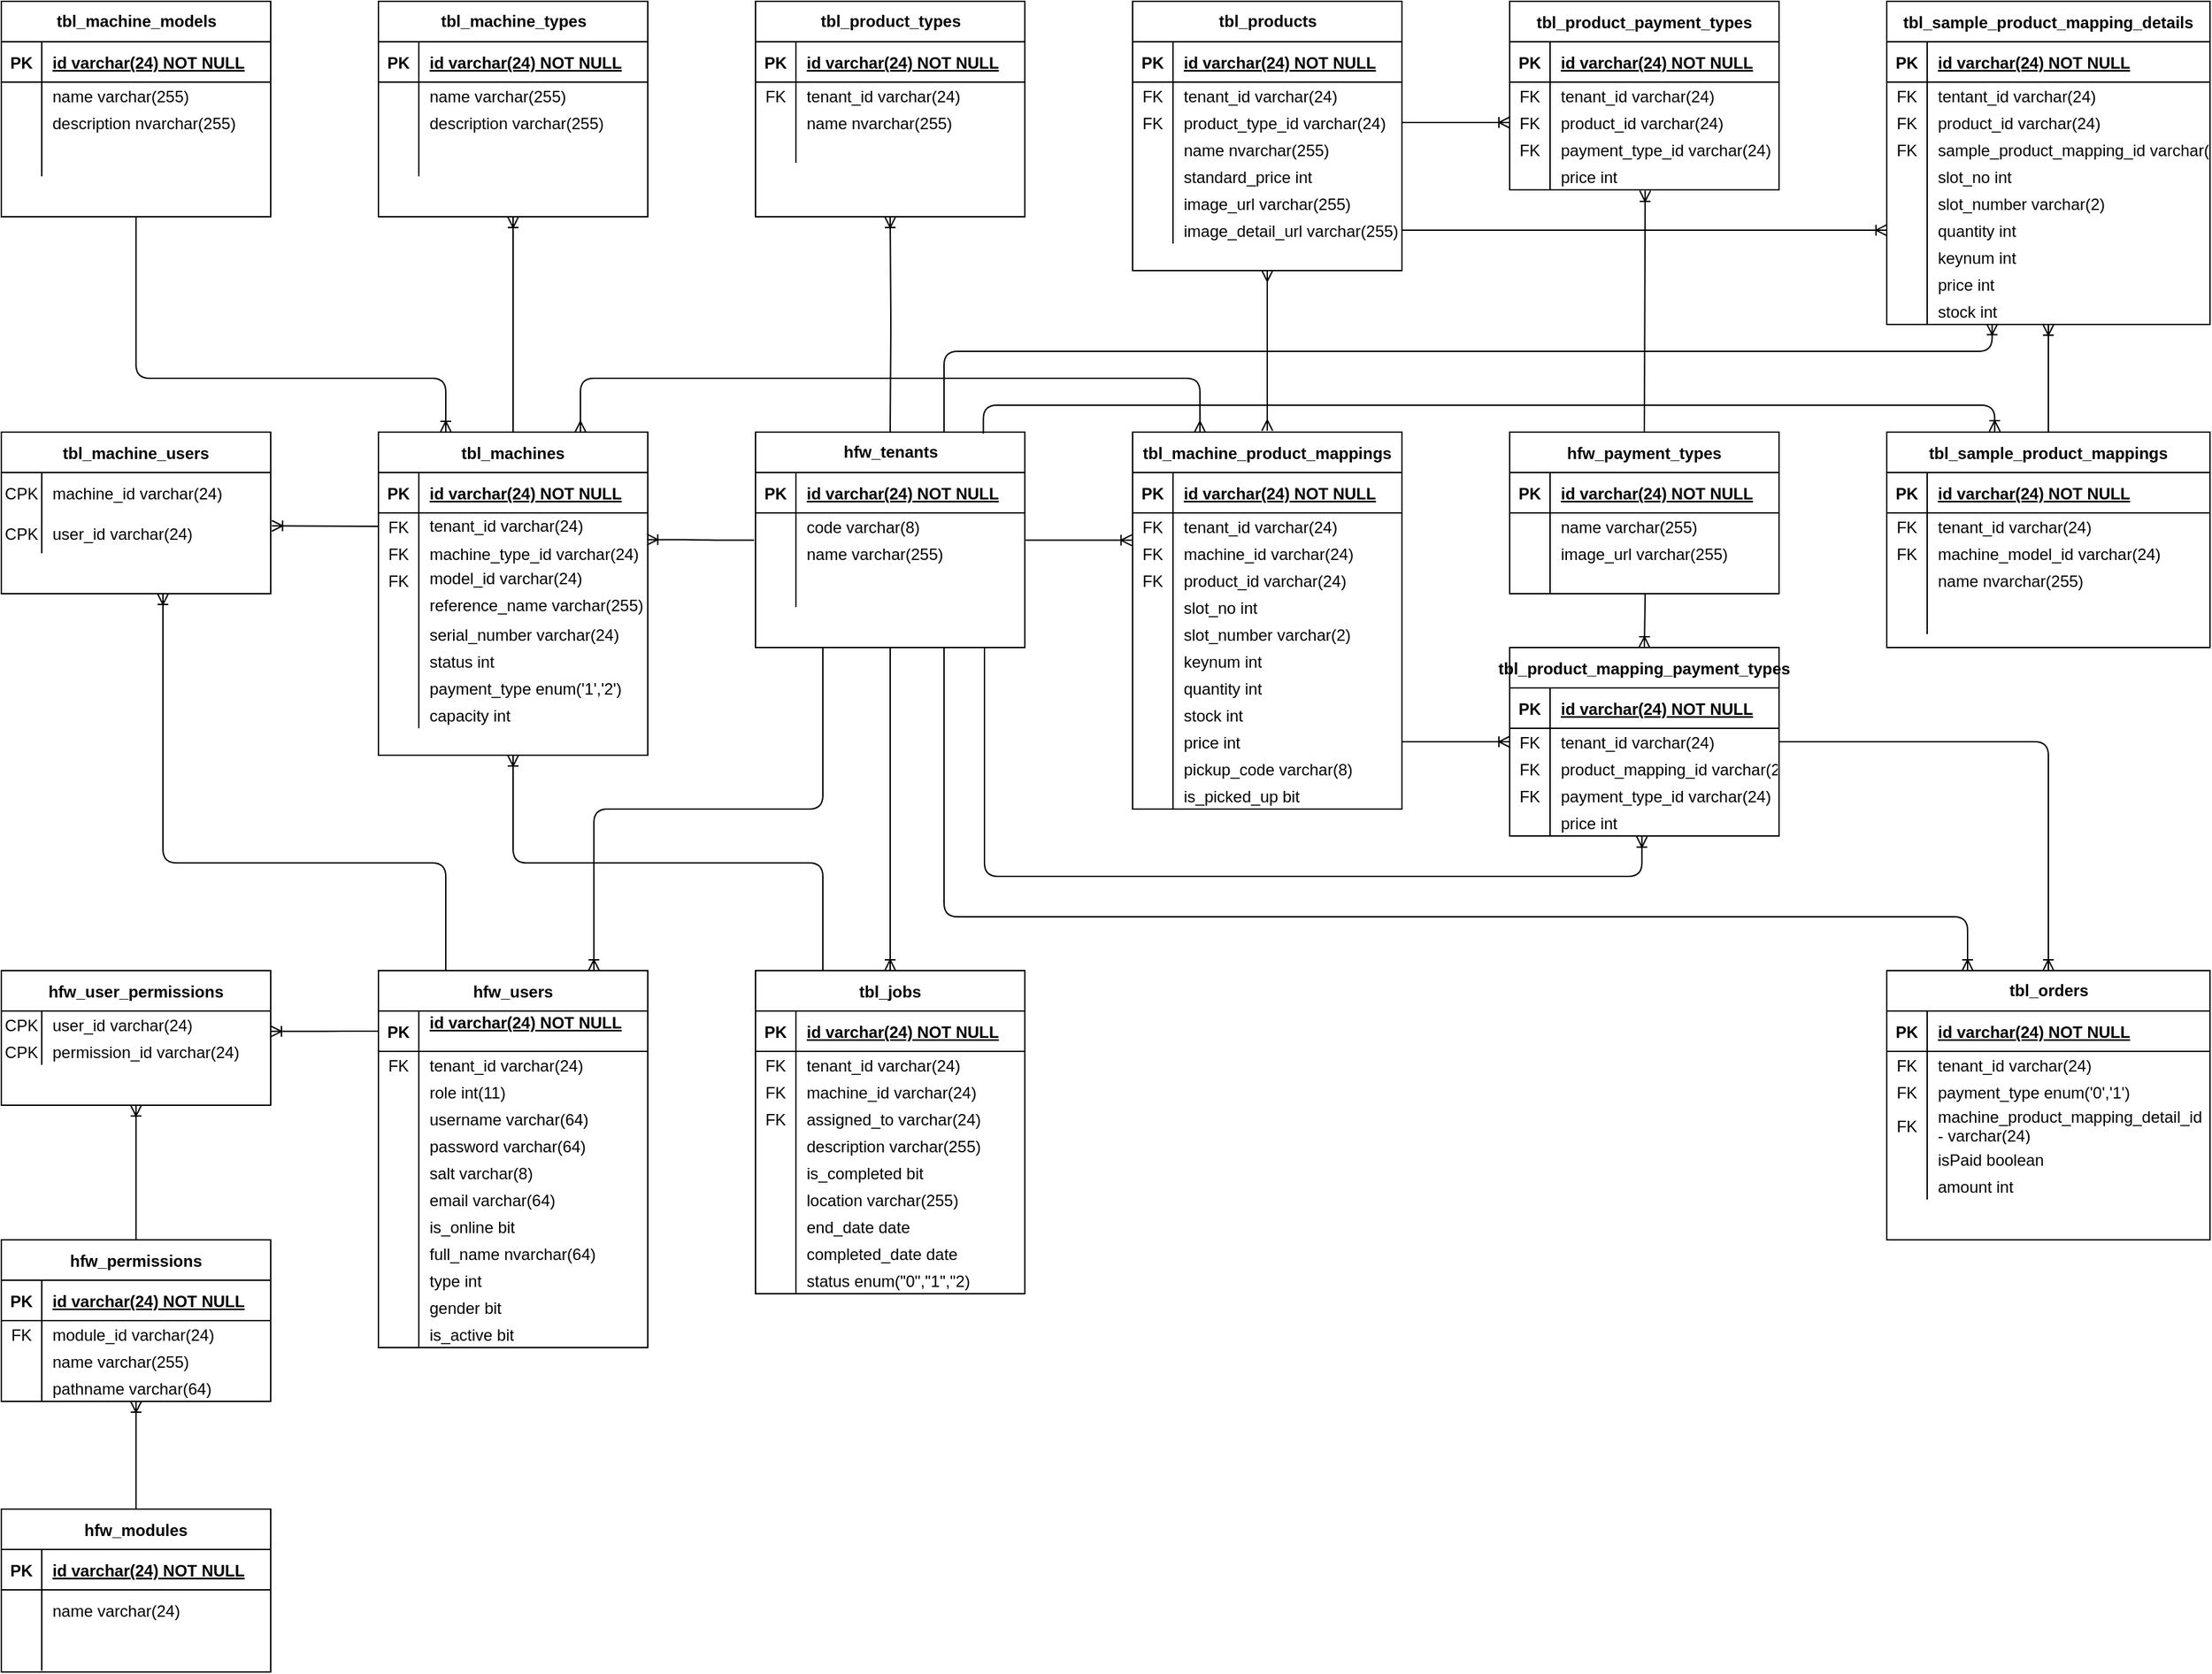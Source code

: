 <mxfile version="14.7.0" type="github">
  <diagram id="R2lEEEUBdFMjLlhIrx00" name="Page-1">
    <mxGraphModel dx="1645" dy="875" grid="1" gridSize="10" guides="1" tooltips="1" connect="1" arrows="1" fold="1" page="1" pageScale="1" pageWidth="1654" pageHeight="2336" math="0" shadow="0" extFonts="Permanent Marker^https://fonts.googleapis.com/css?family=Permanent+Marker">
      <root>
        <mxCell id="0" />
        <mxCell id="1" parent="0" />
        <mxCell id="C-vyLk0tnHw3VtMMgP7b-23" value="tbl_machines" style="shape=table;startSize=30;container=1;collapsible=1;childLayout=tableLayout;fixedRows=1;rowLines=0;fontStyle=1;align=center;resizeLast=1;" parent="1" vertex="1">
          <mxGeometry x="280" y="320" width="200" height="240" as="geometry" />
        </mxCell>
        <mxCell id="C-vyLk0tnHw3VtMMgP7b-24" value="" style="shape=partialRectangle;collapsible=0;dropTarget=0;pointerEvents=0;fillColor=none;points=[[0,0.5],[1,0.5]];portConstraint=eastwest;top=0;left=0;right=0;bottom=1;" parent="C-vyLk0tnHw3VtMMgP7b-23" vertex="1">
          <mxGeometry y="30" width="200" height="30" as="geometry" />
        </mxCell>
        <mxCell id="C-vyLk0tnHw3VtMMgP7b-25" value="PK" style="shape=partialRectangle;overflow=hidden;connectable=0;fillColor=none;top=0;left=0;bottom=0;right=0;fontStyle=1;" parent="C-vyLk0tnHw3VtMMgP7b-24" vertex="1">
          <mxGeometry width="30" height="30" as="geometry" />
        </mxCell>
        <mxCell id="C-vyLk0tnHw3VtMMgP7b-26" value="id varchar(24) NOT NULL" style="shape=partialRectangle;overflow=hidden;connectable=0;fillColor=none;top=0;left=0;bottom=0;right=0;align=left;spacingLeft=6;fontStyle=5;" parent="C-vyLk0tnHw3VtMMgP7b-24" vertex="1">
          <mxGeometry x="30" width="170" height="30" as="geometry" />
        </mxCell>
        <mxCell id="SnUNg1FBfr4_eRWwD1X1-3" value="" style="shape=partialRectangle;collapsible=0;dropTarget=0;pointerEvents=0;fillColor=none;top=0;left=0;bottom=0;right=0;points=[[0,0.5],[1,0.5]];portConstraint=eastwest;" parent="C-vyLk0tnHw3VtMMgP7b-23" vertex="1">
          <mxGeometry y="60" width="200" height="20" as="geometry" />
        </mxCell>
        <mxCell id="SnUNg1FBfr4_eRWwD1X1-4" value="FK" style="shape=partialRectangle;connectable=0;fillColor=none;top=0;left=0;bottom=0;right=0;editable=1;overflow=hidden;" parent="SnUNg1FBfr4_eRWwD1X1-3" vertex="1">
          <mxGeometry width="30" height="20" as="geometry" />
        </mxCell>
        <mxCell id="SnUNg1FBfr4_eRWwD1X1-5" value="tenant_id varchar(24)&lt;br&gt;" style="shape=partialRectangle;connectable=0;fillColor=none;top=0;left=0;bottom=0;right=0;align=left;spacingLeft=6;overflow=hidden;verticalAlign=middle;html=1;" parent="SnUNg1FBfr4_eRWwD1X1-3" vertex="1">
          <mxGeometry x="30" width="170" height="20" as="geometry" />
        </mxCell>
        <mxCell id="SnUNg1FBfr4_eRWwD1X1-122" value="" style="shape=partialRectangle;collapsible=0;dropTarget=0;pointerEvents=0;fillColor=none;top=0;left=0;bottom=0;right=0;points=[[0,0.5],[1,0.5]];portConstraint=eastwest;" parent="C-vyLk0tnHw3VtMMgP7b-23" vertex="1">
          <mxGeometry y="80" width="200" height="20" as="geometry" />
        </mxCell>
        <mxCell id="SnUNg1FBfr4_eRWwD1X1-123" value="FK" style="shape=partialRectangle;connectable=0;fillColor=none;top=0;left=0;bottom=0;right=0;editable=1;overflow=hidden;" parent="SnUNg1FBfr4_eRWwD1X1-122" vertex="1">
          <mxGeometry width="30" height="20" as="geometry" />
        </mxCell>
        <mxCell id="SnUNg1FBfr4_eRWwD1X1-124" value="machine_type_id varchar(24)" style="shape=partialRectangle;connectable=0;fillColor=none;top=0;left=0;bottom=0;right=0;align=left;spacingLeft=6;overflow=hidden;" parent="SnUNg1FBfr4_eRWwD1X1-122" vertex="1">
          <mxGeometry x="30" width="170" height="20" as="geometry" />
        </mxCell>
        <mxCell id="SnUNg1FBfr4_eRWwD1X1-7" value="" style="shape=partialRectangle;collapsible=0;dropTarget=0;pointerEvents=0;fillColor=none;top=0;left=0;bottom=0;right=0;points=[[0,0.5],[1,0.5]];portConstraint=eastwest;" parent="C-vyLk0tnHw3VtMMgP7b-23" vertex="1">
          <mxGeometry y="100" width="200" height="20" as="geometry" />
        </mxCell>
        <mxCell id="SnUNg1FBfr4_eRWwD1X1-8" value="FK" style="shape=partialRectangle;connectable=0;fillColor=none;top=0;left=0;bottom=0;right=0;editable=1;overflow=hidden;" parent="SnUNg1FBfr4_eRWwD1X1-7" vertex="1">
          <mxGeometry width="30" height="20" as="geometry" />
        </mxCell>
        <mxCell id="SnUNg1FBfr4_eRWwD1X1-9" value="model_id varchar(24)&#xa;" style="shape=partialRectangle;connectable=0;fillColor=none;top=0;left=0;bottom=0;right=0;align=left;spacingLeft=6;overflow=hidden;" parent="SnUNg1FBfr4_eRWwD1X1-7" vertex="1">
          <mxGeometry x="30" width="170" height="20" as="geometry" />
        </mxCell>
        <mxCell id="C-vyLk0tnHw3VtMMgP7b-27" value="" style="shape=partialRectangle;collapsible=0;dropTarget=0;pointerEvents=0;fillColor=none;points=[[0,0.5],[1,0.5]];portConstraint=eastwest;top=0;left=0;right=0;bottom=0;" parent="C-vyLk0tnHw3VtMMgP7b-23" vertex="1">
          <mxGeometry y="120" width="200" height="20" as="geometry" />
        </mxCell>
        <mxCell id="C-vyLk0tnHw3VtMMgP7b-28" value="" style="shape=partialRectangle;overflow=hidden;connectable=0;fillColor=none;top=0;left=0;bottom=0;right=0;" parent="C-vyLk0tnHw3VtMMgP7b-27" vertex="1">
          <mxGeometry width="30" height="20" as="geometry" />
        </mxCell>
        <mxCell id="C-vyLk0tnHw3VtMMgP7b-29" value="reference_name varchar(255)&#xa;" style="shape=partialRectangle;overflow=hidden;connectable=0;fillColor=none;top=0;left=0;bottom=0;right=0;align=left;spacingLeft=6;" parent="C-vyLk0tnHw3VtMMgP7b-27" vertex="1">
          <mxGeometry x="30" width="170" height="20" as="geometry" />
        </mxCell>
        <mxCell id="SnUNg1FBfr4_eRWwD1X1-145" value="" style="shape=partialRectangle;collapsible=0;dropTarget=0;pointerEvents=0;fillColor=none;top=0;left=0;bottom=0;right=0;points=[[0,0.5],[1,0.5]];portConstraint=eastwest;" parent="C-vyLk0tnHw3VtMMgP7b-23" vertex="1">
          <mxGeometry y="140" width="200" height="20" as="geometry" />
        </mxCell>
        <mxCell id="SnUNg1FBfr4_eRWwD1X1-146" value="" style="shape=partialRectangle;connectable=0;fillColor=none;top=0;left=0;bottom=0;right=0;editable=1;overflow=hidden;" parent="SnUNg1FBfr4_eRWwD1X1-145" vertex="1">
          <mxGeometry width="30" height="20" as="geometry" />
        </mxCell>
        <mxCell id="SnUNg1FBfr4_eRWwD1X1-147" value="serial_number varchar(24)" style="shape=partialRectangle;connectable=0;fillColor=none;top=0;left=0;bottom=0;right=0;align=left;spacingLeft=6;overflow=hidden;" parent="SnUNg1FBfr4_eRWwD1X1-145" vertex="1">
          <mxGeometry x="30" width="170" height="20" as="geometry" />
        </mxCell>
        <mxCell id="SnUNg1FBfr4_eRWwD1X1-126" value="" style="shape=partialRectangle;collapsible=0;dropTarget=0;pointerEvents=0;fillColor=none;top=0;left=0;bottom=0;right=0;points=[[0,0.5],[1,0.5]];portConstraint=eastwest;" parent="C-vyLk0tnHw3VtMMgP7b-23" vertex="1">
          <mxGeometry y="160" width="200" height="20" as="geometry" />
        </mxCell>
        <mxCell id="SnUNg1FBfr4_eRWwD1X1-127" value="" style="shape=partialRectangle;connectable=0;fillColor=none;top=0;left=0;bottom=0;right=0;editable=1;overflow=hidden;" parent="SnUNg1FBfr4_eRWwD1X1-126" vertex="1">
          <mxGeometry width="30" height="20" as="geometry" />
        </mxCell>
        <mxCell id="SnUNg1FBfr4_eRWwD1X1-128" value="status int" style="shape=partialRectangle;connectable=0;fillColor=none;top=0;left=0;bottom=0;right=0;align=left;spacingLeft=6;overflow=hidden;" parent="SnUNg1FBfr4_eRWwD1X1-126" vertex="1">
          <mxGeometry x="30" width="170" height="20" as="geometry" />
        </mxCell>
        <mxCell id="SnUNg1FBfr4_eRWwD1X1-137" value="" style="shape=partialRectangle;collapsible=0;dropTarget=0;pointerEvents=0;fillColor=none;top=0;left=0;bottom=0;right=0;points=[[0,0.5],[1,0.5]];portConstraint=eastwest;" parent="C-vyLk0tnHw3VtMMgP7b-23" vertex="1">
          <mxGeometry y="180" width="200" height="20" as="geometry" />
        </mxCell>
        <mxCell id="SnUNg1FBfr4_eRWwD1X1-138" value="" style="shape=partialRectangle;connectable=0;fillColor=none;top=0;left=0;bottom=0;right=0;editable=1;overflow=hidden;" parent="SnUNg1FBfr4_eRWwD1X1-137" vertex="1">
          <mxGeometry width="30" height="20" as="geometry" />
        </mxCell>
        <mxCell id="SnUNg1FBfr4_eRWwD1X1-139" value="payment_type enum(&#39;1&#39;,&#39;2&#39;)" style="shape=partialRectangle;connectable=0;fillColor=none;top=0;left=0;bottom=0;right=0;align=left;spacingLeft=6;overflow=hidden;" parent="SnUNg1FBfr4_eRWwD1X1-137" vertex="1">
          <mxGeometry x="30" width="170" height="20" as="geometry" />
        </mxCell>
        <mxCell id="SnUNg1FBfr4_eRWwD1X1-141" value="" style="shape=partialRectangle;collapsible=0;dropTarget=0;pointerEvents=0;fillColor=none;top=0;left=0;bottom=0;right=0;points=[[0,0.5],[1,0.5]];portConstraint=eastwest;" parent="C-vyLk0tnHw3VtMMgP7b-23" vertex="1">
          <mxGeometry y="200" width="200" height="20" as="geometry" />
        </mxCell>
        <mxCell id="SnUNg1FBfr4_eRWwD1X1-142" value="" style="shape=partialRectangle;connectable=0;fillColor=none;top=0;left=0;bottom=0;right=0;editable=1;overflow=hidden;" parent="SnUNg1FBfr4_eRWwD1X1-141" vertex="1">
          <mxGeometry width="30" height="20" as="geometry" />
        </mxCell>
        <mxCell id="SnUNg1FBfr4_eRWwD1X1-143" value="capacity int" style="shape=partialRectangle;connectable=0;fillColor=none;top=0;left=0;bottom=0;right=0;align=left;spacingLeft=6;overflow=hidden;" parent="SnUNg1FBfr4_eRWwD1X1-141" vertex="1">
          <mxGeometry x="30" width="170" height="20" as="geometry" />
        </mxCell>
        <mxCell id="SnUNg1FBfr4_eRWwD1X1-17" value="hfw_tenants" style="shape=table;startSize=30;container=1;collapsible=1;childLayout=tableLayout;fixedRows=1;rowLines=0;fontStyle=1;align=center;resizeLast=1;html=1;" parent="1" vertex="1">
          <mxGeometry x="560" y="320" width="200" height="160" as="geometry" />
        </mxCell>
        <mxCell id="SnUNg1FBfr4_eRWwD1X1-18" value="" style="shape=partialRectangle;collapsible=0;dropTarget=0;pointerEvents=0;fillColor=none;top=0;left=0;bottom=1;right=0;points=[[0,0.5],[1,0.5]];portConstraint=eastwest;" parent="SnUNg1FBfr4_eRWwD1X1-17" vertex="1">
          <mxGeometry y="30" width="200" height="30" as="geometry" />
        </mxCell>
        <mxCell id="SnUNg1FBfr4_eRWwD1X1-19" value="PK" style="shape=partialRectangle;connectable=0;fillColor=none;top=0;left=0;bottom=0;right=0;fontStyle=1;overflow=hidden;" parent="SnUNg1FBfr4_eRWwD1X1-18" vertex="1">
          <mxGeometry width="30" height="30" as="geometry" />
        </mxCell>
        <mxCell id="SnUNg1FBfr4_eRWwD1X1-20" value="id varchar(24) NOT NULL" style="shape=partialRectangle;connectable=0;fillColor=none;top=0;left=0;bottom=0;right=0;align=left;spacingLeft=6;fontStyle=5;overflow=hidden;" parent="SnUNg1FBfr4_eRWwD1X1-18" vertex="1">
          <mxGeometry x="30" width="170" height="30" as="geometry" />
        </mxCell>
        <mxCell id="SnUNg1FBfr4_eRWwD1X1-21" value="" style="shape=partialRectangle;collapsible=0;dropTarget=0;pointerEvents=0;fillColor=none;top=0;left=0;bottom=0;right=0;points=[[0,0.5],[1,0.5]];portConstraint=eastwest;" parent="SnUNg1FBfr4_eRWwD1X1-17" vertex="1">
          <mxGeometry y="60" width="200" height="20" as="geometry" />
        </mxCell>
        <mxCell id="SnUNg1FBfr4_eRWwD1X1-22" value="" style="shape=partialRectangle;connectable=0;fillColor=none;top=0;left=0;bottom=0;right=0;editable=1;overflow=hidden;" parent="SnUNg1FBfr4_eRWwD1X1-21" vertex="1">
          <mxGeometry width="30" height="20" as="geometry" />
        </mxCell>
        <mxCell id="SnUNg1FBfr4_eRWwD1X1-23" value="code varchar(8)" style="shape=partialRectangle;connectable=0;fillColor=none;top=0;left=0;bottom=0;right=0;align=left;spacingLeft=6;overflow=hidden;" parent="SnUNg1FBfr4_eRWwD1X1-21" vertex="1">
          <mxGeometry x="30" width="170" height="20" as="geometry" />
        </mxCell>
        <mxCell id="SnUNg1FBfr4_eRWwD1X1-24" value="" style="shape=partialRectangle;collapsible=0;dropTarget=0;pointerEvents=0;fillColor=none;top=0;left=0;bottom=0;right=0;points=[[0,0.5],[1,0.5]];portConstraint=eastwest;" parent="SnUNg1FBfr4_eRWwD1X1-17" vertex="1">
          <mxGeometry y="80" width="200" height="20" as="geometry" />
        </mxCell>
        <mxCell id="SnUNg1FBfr4_eRWwD1X1-25" value="" style="shape=partialRectangle;connectable=0;fillColor=none;top=0;left=0;bottom=0;right=0;editable=1;overflow=hidden;" parent="SnUNg1FBfr4_eRWwD1X1-24" vertex="1">
          <mxGeometry width="30" height="20" as="geometry" />
        </mxCell>
        <mxCell id="SnUNg1FBfr4_eRWwD1X1-26" value="name varchar(255)" style="shape=partialRectangle;connectable=0;fillColor=none;top=0;left=0;bottom=0;right=0;align=left;spacingLeft=6;overflow=hidden;" parent="SnUNg1FBfr4_eRWwD1X1-24" vertex="1">
          <mxGeometry x="30" width="170" height="20" as="geometry" />
        </mxCell>
        <mxCell id="SnUNg1FBfr4_eRWwD1X1-27" value="" style="shape=partialRectangle;collapsible=0;dropTarget=0;pointerEvents=0;fillColor=none;top=0;left=0;bottom=0;right=0;points=[[0,0.5],[1,0.5]];portConstraint=eastwest;" parent="SnUNg1FBfr4_eRWwD1X1-17" vertex="1">
          <mxGeometry y="100" width="200" height="30" as="geometry" />
        </mxCell>
        <mxCell id="SnUNg1FBfr4_eRWwD1X1-28" value="" style="shape=partialRectangle;connectable=0;fillColor=none;top=0;left=0;bottom=0;right=0;editable=1;overflow=hidden;" parent="SnUNg1FBfr4_eRWwD1X1-27" vertex="1">
          <mxGeometry width="30" height="30" as="geometry" />
        </mxCell>
        <mxCell id="SnUNg1FBfr4_eRWwD1X1-29" value="" style="shape=partialRectangle;connectable=0;fillColor=none;top=0;left=0;bottom=0;right=0;align=left;spacingLeft=6;overflow=hidden;" parent="SnUNg1FBfr4_eRWwD1X1-27" vertex="1">
          <mxGeometry x="30" width="170" height="30" as="geometry" />
        </mxCell>
        <mxCell id="SnUNg1FBfr4_eRWwD1X1-30" value="tbl_machine_models" style="shape=table;startSize=30;container=1;collapsible=1;childLayout=tableLayout;fixedRows=1;rowLines=0;fontStyle=1;align=center;resizeLast=1;html=1;" parent="1" vertex="1">
          <mxGeometry width="200" height="160" as="geometry" />
        </mxCell>
        <mxCell id="SnUNg1FBfr4_eRWwD1X1-31" value="" style="shape=partialRectangle;collapsible=0;dropTarget=0;pointerEvents=0;fillColor=none;top=0;left=0;bottom=1;right=0;points=[[0,0.5],[1,0.5]];portConstraint=eastwest;" parent="SnUNg1FBfr4_eRWwD1X1-30" vertex="1">
          <mxGeometry y="30" width="200" height="30" as="geometry" />
        </mxCell>
        <mxCell id="SnUNg1FBfr4_eRWwD1X1-32" value="PK" style="shape=partialRectangle;connectable=0;fillColor=none;top=0;left=0;bottom=0;right=0;fontStyle=1;overflow=hidden;" parent="SnUNg1FBfr4_eRWwD1X1-31" vertex="1">
          <mxGeometry width="30" height="30" as="geometry" />
        </mxCell>
        <mxCell id="SnUNg1FBfr4_eRWwD1X1-33" value="id varchar(24) NOT NULL" style="shape=partialRectangle;connectable=0;fillColor=none;top=0;left=0;bottom=0;right=0;align=left;spacingLeft=6;fontStyle=5;overflow=hidden;" parent="SnUNg1FBfr4_eRWwD1X1-31" vertex="1">
          <mxGeometry x="30" width="170" height="30" as="geometry" />
        </mxCell>
        <mxCell id="SnUNg1FBfr4_eRWwD1X1-34" value="" style="shape=partialRectangle;collapsible=0;dropTarget=0;pointerEvents=0;fillColor=none;top=0;left=0;bottom=0;right=0;points=[[0,0.5],[1,0.5]];portConstraint=eastwest;" parent="SnUNg1FBfr4_eRWwD1X1-30" vertex="1">
          <mxGeometry y="60" width="200" height="20" as="geometry" />
        </mxCell>
        <mxCell id="SnUNg1FBfr4_eRWwD1X1-35" value="" style="shape=partialRectangle;connectable=0;fillColor=none;top=0;left=0;bottom=0;right=0;editable=1;overflow=hidden;" parent="SnUNg1FBfr4_eRWwD1X1-34" vertex="1">
          <mxGeometry width="30" height="20" as="geometry" />
        </mxCell>
        <mxCell id="SnUNg1FBfr4_eRWwD1X1-36" value="name varchar(255)" style="shape=partialRectangle;connectable=0;fillColor=none;top=0;left=0;bottom=0;right=0;align=left;spacingLeft=6;overflow=hidden;" parent="SnUNg1FBfr4_eRWwD1X1-34" vertex="1">
          <mxGeometry x="30" width="170" height="20" as="geometry" />
        </mxCell>
        <mxCell id="SnUNg1FBfr4_eRWwD1X1-37" value="" style="shape=partialRectangle;collapsible=0;dropTarget=0;pointerEvents=0;fillColor=none;top=0;left=0;bottom=0;right=0;points=[[0,0.5],[1,0.5]];portConstraint=eastwest;" parent="SnUNg1FBfr4_eRWwD1X1-30" vertex="1">
          <mxGeometry y="80" width="200" height="20" as="geometry" />
        </mxCell>
        <mxCell id="SnUNg1FBfr4_eRWwD1X1-38" value="" style="shape=partialRectangle;connectable=0;fillColor=none;top=0;left=0;bottom=0;right=0;editable=1;overflow=hidden;" parent="SnUNg1FBfr4_eRWwD1X1-37" vertex="1">
          <mxGeometry width="30" height="20" as="geometry" />
        </mxCell>
        <mxCell id="SnUNg1FBfr4_eRWwD1X1-39" value="description nvarchar(255)" style="shape=partialRectangle;connectable=0;fillColor=none;top=0;left=0;bottom=0;right=0;align=left;spacingLeft=6;overflow=hidden;" parent="SnUNg1FBfr4_eRWwD1X1-37" vertex="1">
          <mxGeometry x="30" width="170" height="20" as="geometry" />
        </mxCell>
        <mxCell id="SnUNg1FBfr4_eRWwD1X1-40" value="" style="shape=partialRectangle;collapsible=0;dropTarget=0;pointerEvents=0;fillColor=none;top=0;left=0;bottom=0;right=0;points=[[0,0.5],[1,0.5]];portConstraint=eastwest;" parent="SnUNg1FBfr4_eRWwD1X1-30" vertex="1">
          <mxGeometry y="100" width="200" height="30" as="geometry" />
        </mxCell>
        <mxCell id="SnUNg1FBfr4_eRWwD1X1-41" value="" style="shape=partialRectangle;connectable=0;fillColor=none;top=0;left=0;bottom=0;right=0;editable=1;overflow=hidden;" parent="SnUNg1FBfr4_eRWwD1X1-40" vertex="1">
          <mxGeometry width="30" height="30" as="geometry" />
        </mxCell>
        <mxCell id="SnUNg1FBfr4_eRWwD1X1-42" value="" style="shape=partialRectangle;connectable=0;fillColor=none;top=0;left=0;bottom=0;right=0;align=left;spacingLeft=6;overflow=hidden;" parent="SnUNg1FBfr4_eRWwD1X1-40" vertex="1">
          <mxGeometry x="30" width="170" height="30" as="geometry" />
        </mxCell>
        <mxCell id="SnUNg1FBfr4_eRWwD1X1-43" value="tbl_machine_types" style="shape=table;startSize=30;container=1;collapsible=1;childLayout=tableLayout;fixedRows=1;rowLines=0;fontStyle=1;align=center;resizeLast=1;html=1;" parent="1" vertex="1">
          <mxGeometry x="280" width="200" height="160" as="geometry" />
        </mxCell>
        <mxCell id="SnUNg1FBfr4_eRWwD1X1-44" value="" style="shape=partialRectangle;collapsible=0;dropTarget=0;pointerEvents=0;fillColor=none;top=0;left=0;bottom=1;right=0;points=[[0,0.5],[1,0.5]];portConstraint=eastwest;" parent="SnUNg1FBfr4_eRWwD1X1-43" vertex="1">
          <mxGeometry y="30" width="200" height="30" as="geometry" />
        </mxCell>
        <mxCell id="SnUNg1FBfr4_eRWwD1X1-45" value="PK" style="shape=partialRectangle;connectable=0;fillColor=none;top=0;left=0;bottom=0;right=0;fontStyle=1;overflow=hidden;" parent="SnUNg1FBfr4_eRWwD1X1-44" vertex="1">
          <mxGeometry width="30" height="30" as="geometry" />
        </mxCell>
        <mxCell id="SnUNg1FBfr4_eRWwD1X1-46" value="id varchar(24) NOT NULL" style="shape=partialRectangle;connectable=0;fillColor=none;top=0;left=0;bottom=0;right=0;align=left;spacingLeft=6;fontStyle=5;overflow=hidden;" parent="SnUNg1FBfr4_eRWwD1X1-44" vertex="1">
          <mxGeometry x="30" width="170" height="30" as="geometry" />
        </mxCell>
        <mxCell id="SnUNg1FBfr4_eRWwD1X1-47" value="" style="shape=partialRectangle;collapsible=0;dropTarget=0;pointerEvents=0;fillColor=none;top=0;left=0;bottom=0;right=0;points=[[0,0.5],[1,0.5]];portConstraint=eastwest;" parent="SnUNg1FBfr4_eRWwD1X1-43" vertex="1">
          <mxGeometry y="60" width="200" height="20" as="geometry" />
        </mxCell>
        <mxCell id="SnUNg1FBfr4_eRWwD1X1-48" value="" style="shape=partialRectangle;connectable=0;fillColor=none;top=0;left=0;bottom=0;right=0;editable=1;overflow=hidden;" parent="SnUNg1FBfr4_eRWwD1X1-47" vertex="1">
          <mxGeometry width="30" height="20" as="geometry" />
        </mxCell>
        <mxCell id="SnUNg1FBfr4_eRWwD1X1-49" value="name varchar(255)" style="shape=partialRectangle;connectable=0;fillColor=none;top=0;left=0;bottom=0;right=0;align=left;spacingLeft=6;overflow=hidden;" parent="SnUNg1FBfr4_eRWwD1X1-47" vertex="1">
          <mxGeometry x="30" width="170" height="20" as="geometry" />
        </mxCell>
        <mxCell id="SnUNg1FBfr4_eRWwD1X1-50" value="" style="shape=partialRectangle;collapsible=0;dropTarget=0;pointerEvents=0;fillColor=none;top=0;left=0;bottom=0;right=0;points=[[0,0.5],[1,0.5]];portConstraint=eastwest;" parent="SnUNg1FBfr4_eRWwD1X1-43" vertex="1">
          <mxGeometry y="80" width="200" height="20" as="geometry" />
        </mxCell>
        <mxCell id="SnUNg1FBfr4_eRWwD1X1-51" value="" style="shape=partialRectangle;connectable=0;fillColor=none;top=0;left=0;bottom=0;right=0;editable=1;overflow=hidden;" parent="SnUNg1FBfr4_eRWwD1X1-50" vertex="1">
          <mxGeometry width="30" height="20" as="geometry" />
        </mxCell>
        <mxCell id="SnUNg1FBfr4_eRWwD1X1-52" value="description varchar(255)" style="shape=partialRectangle;connectable=0;fillColor=none;top=0;left=0;bottom=0;right=0;align=left;spacingLeft=6;overflow=hidden;" parent="SnUNg1FBfr4_eRWwD1X1-50" vertex="1">
          <mxGeometry x="30" width="170" height="20" as="geometry" />
        </mxCell>
        <mxCell id="SnUNg1FBfr4_eRWwD1X1-53" value="" style="shape=partialRectangle;collapsible=0;dropTarget=0;pointerEvents=0;fillColor=none;top=0;left=0;bottom=0;right=0;points=[[0,0.5],[1,0.5]];portConstraint=eastwest;" parent="SnUNg1FBfr4_eRWwD1X1-43" vertex="1">
          <mxGeometry y="100" width="200" height="30" as="geometry" />
        </mxCell>
        <mxCell id="SnUNg1FBfr4_eRWwD1X1-54" value="" style="shape=partialRectangle;connectable=0;fillColor=none;top=0;left=0;bottom=0;right=0;editable=1;overflow=hidden;" parent="SnUNg1FBfr4_eRWwD1X1-53" vertex="1">
          <mxGeometry width="30" height="30" as="geometry" />
        </mxCell>
        <mxCell id="SnUNg1FBfr4_eRWwD1X1-55" value="" style="shape=partialRectangle;connectable=0;fillColor=none;top=0;left=0;bottom=0;right=0;align=left;spacingLeft=6;overflow=hidden;" parent="SnUNg1FBfr4_eRWwD1X1-53" vertex="1">
          <mxGeometry x="30" width="170" height="30" as="geometry" />
        </mxCell>
        <mxCell id="SnUNg1FBfr4_eRWwD1X1-56" value="tbl_products" style="shape=table;startSize=30;container=1;collapsible=1;childLayout=tableLayout;fixedRows=1;rowLines=0;fontStyle=1;align=center;resizeLast=1;html=1;" parent="1" vertex="1">
          <mxGeometry x="840" width="200" height="200" as="geometry" />
        </mxCell>
        <mxCell id="SnUNg1FBfr4_eRWwD1X1-57" value="" style="shape=partialRectangle;collapsible=0;dropTarget=0;pointerEvents=0;fillColor=none;top=0;left=0;bottom=1;right=0;points=[[0,0.5],[1,0.5]];portConstraint=eastwest;" parent="SnUNg1FBfr4_eRWwD1X1-56" vertex="1">
          <mxGeometry y="30" width="200" height="30" as="geometry" />
        </mxCell>
        <mxCell id="SnUNg1FBfr4_eRWwD1X1-58" value="PK" style="shape=partialRectangle;connectable=0;fillColor=none;top=0;left=0;bottom=0;right=0;fontStyle=1;overflow=hidden;" parent="SnUNg1FBfr4_eRWwD1X1-57" vertex="1">
          <mxGeometry width="30" height="30" as="geometry" />
        </mxCell>
        <mxCell id="SnUNg1FBfr4_eRWwD1X1-59" value="id varchar(24) NOT NULL" style="shape=partialRectangle;connectable=0;fillColor=none;top=0;left=0;bottom=0;right=0;align=left;spacingLeft=6;fontStyle=5;overflow=hidden;" parent="SnUNg1FBfr4_eRWwD1X1-57" vertex="1">
          <mxGeometry x="30" width="170" height="30" as="geometry" />
        </mxCell>
        <mxCell id="SnUNg1FBfr4_eRWwD1X1-60" value="" style="shape=partialRectangle;collapsible=0;dropTarget=0;pointerEvents=0;fillColor=none;top=0;left=0;bottom=0;right=0;points=[[0,0.5],[1,0.5]];portConstraint=eastwest;" parent="SnUNg1FBfr4_eRWwD1X1-56" vertex="1">
          <mxGeometry y="60" width="200" height="20" as="geometry" />
        </mxCell>
        <mxCell id="SnUNg1FBfr4_eRWwD1X1-61" value="FK" style="shape=partialRectangle;connectable=0;fillColor=none;top=0;left=0;bottom=0;right=0;editable=1;overflow=hidden;" parent="SnUNg1FBfr4_eRWwD1X1-60" vertex="1">
          <mxGeometry width="30" height="20" as="geometry" />
        </mxCell>
        <mxCell id="SnUNg1FBfr4_eRWwD1X1-62" value="tenant_id varchar(24)" style="shape=partialRectangle;connectable=0;fillColor=none;top=0;left=0;bottom=0;right=0;align=left;spacingLeft=6;overflow=hidden;" parent="SnUNg1FBfr4_eRWwD1X1-60" vertex="1">
          <mxGeometry x="30" width="170" height="20" as="geometry" />
        </mxCell>
        <mxCell id="SnUNg1FBfr4_eRWwD1X1-63" value="" style="shape=partialRectangle;collapsible=0;dropTarget=0;pointerEvents=0;fillColor=none;top=0;left=0;bottom=0;right=0;points=[[0,0.5],[1,0.5]];portConstraint=eastwest;" parent="SnUNg1FBfr4_eRWwD1X1-56" vertex="1">
          <mxGeometry y="80" width="200" height="20" as="geometry" />
        </mxCell>
        <mxCell id="SnUNg1FBfr4_eRWwD1X1-64" value="FK" style="shape=partialRectangle;connectable=0;fillColor=none;top=0;left=0;bottom=0;right=0;editable=1;overflow=hidden;" parent="SnUNg1FBfr4_eRWwD1X1-63" vertex="1">
          <mxGeometry width="30" height="20" as="geometry" />
        </mxCell>
        <mxCell id="SnUNg1FBfr4_eRWwD1X1-65" value="product_type_id varchar(24)" style="shape=partialRectangle;connectable=0;fillColor=none;top=0;left=0;bottom=0;right=0;align=left;spacingLeft=6;overflow=hidden;" parent="SnUNg1FBfr4_eRWwD1X1-63" vertex="1">
          <mxGeometry x="30" width="170" height="20" as="geometry" />
        </mxCell>
        <mxCell id="SnUNg1FBfr4_eRWwD1X1-66" value="" style="shape=partialRectangle;collapsible=0;dropTarget=0;pointerEvents=0;fillColor=none;top=0;left=0;bottom=0;right=0;points=[[0,0.5],[1,0.5]];portConstraint=eastwest;" parent="SnUNg1FBfr4_eRWwD1X1-56" vertex="1">
          <mxGeometry y="100" width="200" height="20" as="geometry" />
        </mxCell>
        <mxCell id="SnUNg1FBfr4_eRWwD1X1-67" value="" style="shape=partialRectangle;connectable=0;fillColor=none;top=0;left=0;bottom=0;right=0;editable=1;overflow=hidden;" parent="SnUNg1FBfr4_eRWwD1X1-66" vertex="1">
          <mxGeometry width="30" height="20" as="geometry" />
        </mxCell>
        <mxCell id="SnUNg1FBfr4_eRWwD1X1-68" value="name nvarchar(255)" style="shape=partialRectangle;connectable=0;fillColor=none;top=0;left=0;bottom=0;right=0;align=left;spacingLeft=6;overflow=hidden;" parent="SnUNg1FBfr4_eRWwD1X1-66" vertex="1">
          <mxGeometry x="30" width="170" height="20" as="geometry" />
        </mxCell>
        <mxCell id="SnUNg1FBfr4_eRWwD1X1-149" value="" style="shape=partialRectangle;collapsible=0;dropTarget=0;pointerEvents=0;fillColor=none;top=0;left=0;bottom=0;right=0;points=[[0,0.5],[1,0.5]];portConstraint=eastwest;" parent="SnUNg1FBfr4_eRWwD1X1-56" vertex="1">
          <mxGeometry y="120" width="200" height="20" as="geometry" />
        </mxCell>
        <mxCell id="SnUNg1FBfr4_eRWwD1X1-150" value="" style="shape=partialRectangle;connectable=0;fillColor=none;top=0;left=0;bottom=0;right=0;editable=1;overflow=hidden;" parent="SnUNg1FBfr4_eRWwD1X1-149" vertex="1">
          <mxGeometry width="30" height="20" as="geometry" />
        </mxCell>
        <mxCell id="SnUNg1FBfr4_eRWwD1X1-151" value="standard_price int" style="shape=partialRectangle;connectable=0;fillColor=none;top=0;left=0;bottom=0;right=0;align=left;spacingLeft=6;overflow=hidden;" parent="SnUNg1FBfr4_eRWwD1X1-149" vertex="1">
          <mxGeometry x="30" width="170" height="20" as="geometry" />
        </mxCell>
        <mxCell id="SnUNg1FBfr4_eRWwD1X1-153" value="" style="shape=partialRectangle;collapsible=0;dropTarget=0;pointerEvents=0;fillColor=none;top=0;left=0;bottom=0;right=0;points=[[0,0.5],[1,0.5]];portConstraint=eastwest;" parent="SnUNg1FBfr4_eRWwD1X1-56" vertex="1">
          <mxGeometry y="140" width="200" height="20" as="geometry" />
        </mxCell>
        <mxCell id="SnUNg1FBfr4_eRWwD1X1-154" value="" style="shape=partialRectangle;connectable=0;fillColor=none;top=0;left=0;bottom=0;right=0;editable=1;overflow=hidden;" parent="SnUNg1FBfr4_eRWwD1X1-153" vertex="1">
          <mxGeometry width="30" height="20" as="geometry" />
        </mxCell>
        <mxCell id="SnUNg1FBfr4_eRWwD1X1-155" value="image_url varchar(255)" style="shape=partialRectangle;connectable=0;fillColor=none;top=0;left=0;bottom=0;right=0;align=left;spacingLeft=6;overflow=hidden;" parent="SnUNg1FBfr4_eRWwD1X1-153" vertex="1">
          <mxGeometry x="30" width="170" height="20" as="geometry" />
        </mxCell>
        <mxCell id="SnUNg1FBfr4_eRWwD1X1-157" value="" style="shape=partialRectangle;collapsible=0;dropTarget=0;pointerEvents=0;fillColor=none;top=0;left=0;bottom=0;right=0;points=[[0,0.5],[1,0.5]];portConstraint=eastwest;" parent="SnUNg1FBfr4_eRWwD1X1-56" vertex="1">
          <mxGeometry y="160" width="200" height="20" as="geometry" />
        </mxCell>
        <mxCell id="SnUNg1FBfr4_eRWwD1X1-158" value="" style="shape=partialRectangle;connectable=0;fillColor=none;top=0;left=0;bottom=0;right=0;editable=1;overflow=hidden;" parent="SnUNg1FBfr4_eRWwD1X1-157" vertex="1">
          <mxGeometry width="30" height="20" as="geometry" />
        </mxCell>
        <mxCell id="SnUNg1FBfr4_eRWwD1X1-159" value="image_detail_url varchar(255)" style="shape=partialRectangle;connectable=0;fillColor=none;top=0;left=0;bottom=0;right=0;align=left;spacingLeft=6;overflow=hidden;" parent="SnUNg1FBfr4_eRWwD1X1-157" vertex="1">
          <mxGeometry x="30" width="170" height="20" as="geometry" />
        </mxCell>
        <mxCell id="SnUNg1FBfr4_eRWwD1X1-72" value="tbl_product_types" style="shape=table;startSize=30;container=1;collapsible=1;childLayout=tableLayout;fixedRows=1;rowLines=0;fontStyle=1;align=center;resizeLast=1;html=1;" parent="1" vertex="1">
          <mxGeometry x="560" width="200" height="160" as="geometry" />
        </mxCell>
        <mxCell id="SnUNg1FBfr4_eRWwD1X1-73" value="" style="shape=partialRectangle;collapsible=0;dropTarget=0;pointerEvents=0;fillColor=none;top=0;left=0;bottom=1;right=0;points=[[0,0.5],[1,0.5]];portConstraint=eastwest;" parent="SnUNg1FBfr4_eRWwD1X1-72" vertex="1">
          <mxGeometry y="30" width="200" height="30" as="geometry" />
        </mxCell>
        <mxCell id="SnUNg1FBfr4_eRWwD1X1-74" value="PK" style="shape=partialRectangle;connectable=0;fillColor=none;top=0;left=0;bottom=0;right=0;fontStyle=1;overflow=hidden;" parent="SnUNg1FBfr4_eRWwD1X1-73" vertex="1">
          <mxGeometry width="30" height="30" as="geometry" />
        </mxCell>
        <mxCell id="SnUNg1FBfr4_eRWwD1X1-75" value="id varchar(24) NOT NULL" style="shape=partialRectangle;connectable=0;fillColor=none;top=0;left=0;bottom=0;right=0;align=left;spacingLeft=6;fontStyle=5;overflow=hidden;" parent="SnUNg1FBfr4_eRWwD1X1-73" vertex="1">
          <mxGeometry x="30" width="170" height="30" as="geometry" />
        </mxCell>
        <mxCell id="SnUNg1FBfr4_eRWwD1X1-79" value="" style="shape=partialRectangle;collapsible=0;dropTarget=0;pointerEvents=0;fillColor=none;top=0;left=0;bottom=0;right=0;points=[[0,0.5],[1,0.5]];portConstraint=eastwest;" parent="SnUNg1FBfr4_eRWwD1X1-72" vertex="1">
          <mxGeometry y="60" width="200" height="20" as="geometry" />
        </mxCell>
        <mxCell id="SnUNg1FBfr4_eRWwD1X1-80" value="FK" style="shape=partialRectangle;connectable=0;fillColor=none;top=0;left=0;bottom=0;right=0;editable=1;overflow=hidden;" parent="SnUNg1FBfr4_eRWwD1X1-79" vertex="1">
          <mxGeometry width="30" height="20" as="geometry" />
        </mxCell>
        <mxCell id="SnUNg1FBfr4_eRWwD1X1-81" value="tenant_id varchar(24)" style="shape=partialRectangle;connectable=0;fillColor=none;top=0;left=0;bottom=0;right=0;align=left;spacingLeft=6;overflow=hidden;" parent="SnUNg1FBfr4_eRWwD1X1-79" vertex="1">
          <mxGeometry x="30" width="170" height="20" as="geometry" />
        </mxCell>
        <mxCell id="SnUNg1FBfr4_eRWwD1X1-76" value="" style="shape=partialRectangle;collapsible=0;dropTarget=0;pointerEvents=0;fillColor=none;top=0;left=0;bottom=0;right=0;points=[[0,0.5],[1,0.5]];portConstraint=eastwest;" parent="SnUNg1FBfr4_eRWwD1X1-72" vertex="1">
          <mxGeometry y="80" width="200" height="20" as="geometry" />
        </mxCell>
        <mxCell id="SnUNg1FBfr4_eRWwD1X1-77" value="" style="shape=partialRectangle;connectable=0;fillColor=none;top=0;left=0;bottom=0;right=0;editable=1;overflow=hidden;" parent="SnUNg1FBfr4_eRWwD1X1-76" vertex="1">
          <mxGeometry width="30" height="20" as="geometry" />
        </mxCell>
        <mxCell id="SnUNg1FBfr4_eRWwD1X1-78" value="name nvarchar(255)" style="shape=partialRectangle;connectable=0;fillColor=none;top=0;left=0;bottom=0;right=0;align=left;spacingLeft=6;overflow=hidden;" parent="SnUNg1FBfr4_eRWwD1X1-76" vertex="1">
          <mxGeometry x="30" width="170" height="20" as="geometry" />
        </mxCell>
        <mxCell id="NetcKndbj60K-RHMaIa--6" value="" style="shape=partialRectangle;collapsible=0;dropTarget=0;pointerEvents=0;fillColor=none;top=0;left=0;bottom=0;right=0;points=[[0,0.5],[1,0.5]];portConstraint=eastwest;" parent="SnUNg1FBfr4_eRWwD1X1-72" vertex="1">
          <mxGeometry y="100" width="200" height="20" as="geometry" />
        </mxCell>
        <mxCell id="NetcKndbj60K-RHMaIa--7" value="" style="shape=partialRectangle;connectable=0;fillColor=none;top=0;left=0;bottom=0;right=0;fontStyle=0;overflow=hidden;" parent="NetcKndbj60K-RHMaIa--6" vertex="1">
          <mxGeometry width="30" height="20" as="geometry" />
        </mxCell>
        <mxCell id="NetcKndbj60K-RHMaIa--8" value="" style="shape=partialRectangle;connectable=0;fillColor=none;top=0;left=0;bottom=0;right=0;align=left;spacingLeft=6;fontStyle=0;overflow=hidden;" parent="NetcKndbj60K-RHMaIa--6" vertex="1">
          <mxGeometry x="30" width="170" height="20" as="geometry" />
        </mxCell>
        <mxCell id="SnUNg1FBfr4_eRWwD1X1-85" value="tbl_orders" style="shape=table;startSize=30;container=1;collapsible=1;childLayout=tableLayout;fixedRows=1;rowLines=0;fontStyle=1;align=center;resizeLast=1;html=1;" parent="1" vertex="1">
          <mxGeometry x="1400" y="720" width="240" height="200" as="geometry" />
        </mxCell>
        <mxCell id="SnUNg1FBfr4_eRWwD1X1-86" value="" style="shape=partialRectangle;collapsible=0;dropTarget=0;pointerEvents=0;fillColor=none;top=0;left=0;bottom=1;right=0;points=[[0,0.5],[1,0.5]];portConstraint=eastwest;" parent="SnUNg1FBfr4_eRWwD1X1-85" vertex="1">
          <mxGeometry y="30" width="240" height="30" as="geometry" />
        </mxCell>
        <mxCell id="SnUNg1FBfr4_eRWwD1X1-87" value="PK" style="shape=partialRectangle;connectable=0;fillColor=none;top=0;left=0;bottom=0;right=0;fontStyle=1;overflow=hidden;" parent="SnUNg1FBfr4_eRWwD1X1-86" vertex="1">
          <mxGeometry width="30" height="30" as="geometry" />
        </mxCell>
        <mxCell id="SnUNg1FBfr4_eRWwD1X1-88" value="id varchar(24) NOT NULL" style="shape=partialRectangle;connectable=0;fillColor=none;top=0;left=0;bottom=0;right=0;align=left;spacingLeft=6;fontStyle=5;overflow=hidden;" parent="SnUNg1FBfr4_eRWwD1X1-86" vertex="1">
          <mxGeometry x="30" width="210" height="30" as="geometry" />
        </mxCell>
        <mxCell id="SnUNg1FBfr4_eRWwD1X1-89" value="" style="shape=partialRectangle;collapsible=0;dropTarget=0;pointerEvents=0;fillColor=none;top=0;left=0;bottom=0;right=0;points=[[0,0.5],[1,0.5]];portConstraint=eastwest;" parent="SnUNg1FBfr4_eRWwD1X1-85" vertex="1">
          <mxGeometry y="60" width="240" height="20" as="geometry" />
        </mxCell>
        <mxCell id="SnUNg1FBfr4_eRWwD1X1-90" value="FK" style="shape=partialRectangle;connectable=0;fillColor=none;top=0;left=0;bottom=0;right=0;editable=1;overflow=hidden;" parent="SnUNg1FBfr4_eRWwD1X1-89" vertex="1">
          <mxGeometry width="30" height="20" as="geometry" />
        </mxCell>
        <mxCell id="SnUNg1FBfr4_eRWwD1X1-91" value="tenant_id varchar(24)" style="shape=partialRectangle;connectable=0;fillColor=none;top=0;left=0;bottom=0;right=0;align=left;spacingLeft=6;overflow=hidden;" parent="SnUNg1FBfr4_eRWwD1X1-89" vertex="1">
          <mxGeometry x="30" width="210" height="20" as="geometry" />
        </mxCell>
        <mxCell id="SnUNg1FBfr4_eRWwD1X1-92" value="" style="shape=partialRectangle;collapsible=0;dropTarget=0;pointerEvents=0;fillColor=none;top=0;left=0;bottom=0;right=0;points=[[0,0.5],[1,0.5]];portConstraint=eastwest;" parent="SnUNg1FBfr4_eRWwD1X1-85" vertex="1">
          <mxGeometry y="80" width="240" height="20" as="geometry" />
        </mxCell>
        <mxCell id="SnUNg1FBfr4_eRWwD1X1-93" value="FK" style="shape=partialRectangle;connectable=0;fillColor=none;top=0;left=0;bottom=0;right=0;editable=1;overflow=hidden;" parent="SnUNg1FBfr4_eRWwD1X1-92" vertex="1">
          <mxGeometry width="30" height="20" as="geometry" />
        </mxCell>
        <mxCell id="SnUNg1FBfr4_eRWwD1X1-94" value="payment_type enum(&#39;0&#39;,&#39;1&#39;)" style="shape=partialRectangle;connectable=0;fillColor=none;top=0;left=0;bottom=0;right=0;align=left;spacingLeft=6;overflow=hidden;" parent="SnUNg1FBfr4_eRWwD1X1-92" vertex="1">
          <mxGeometry x="30" width="210" height="20" as="geometry" />
        </mxCell>
        <mxCell id="SnUNg1FBfr4_eRWwD1X1-194" value="" style="shape=partialRectangle;collapsible=0;dropTarget=0;pointerEvents=0;fillColor=none;top=0;left=0;bottom=0;right=0;points=[[0,0.5],[1,0.5]];portConstraint=eastwest;" parent="SnUNg1FBfr4_eRWwD1X1-85" vertex="1">
          <mxGeometry y="100" width="240" height="30" as="geometry" />
        </mxCell>
        <mxCell id="SnUNg1FBfr4_eRWwD1X1-195" value="FK" style="shape=partialRectangle;connectable=0;fillColor=none;top=0;left=0;bottom=0;right=0;editable=1;overflow=hidden;" parent="SnUNg1FBfr4_eRWwD1X1-194" vertex="1">
          <mxGeometry width="30" height="30" as="geometry" />
        </mxCell>
        <mxCell id="SnUNg1FBfr4_eRWwD1X1-196" value="machine_product_mapping_detail_id &#xa;- varchar(24)" style="shape=partialRectangle;connectable=0;fillColor=none;top=0;left=0;bottom=0;right=0;align=left;spacingLeft=6;overflow=hidden;" parent="SnUNg1FBfr4_eRWwD1X1-194" vertex="1">
          <mxGeometry x="30" width="210" height="30" as="geometry" />
        </mxCell>
        <mxCell id="SnUNg1FBfr4_eRWwD1X1-95" value="" style="shape=partialRectangle;collapsible=0;dropTarget=0;pointerEvents=0;fillColor=none;top=0;left=0;bottom=0;right=0;points=[[0,0.5],[1,0.5]];portConstraint=eastwest;" parent="SnUNg1FBfr4_eRWwD1X1-85" vertex="1">
          <mxGeometry y="130" width="240" height="20" as="geometry" />
        </mxCell>
        <mxCell id="SnUNg1FBfr4_eRWwD1X1-96" value="" style="shape=partialRectangle;connectable=0;fillColor=none;top=0;left=0;bottom=0;right=0;editable=1;overflow=hidden;" parent="SnUNg1FBfr4_eRWwD1X1-95" vertex="1">
          <mxGeometry width="30" height="20" as="geometry" />
        </mxCell>
        <mxCell id="SnUNg1FBfr4_eRWwD1X1-97" value="isPaid boolean" style="shape=partialRectangle;connectable=0;fillColor=none;top=0;left=0;bottom=0;right=0;align=left;spacingLeft=6;overflow=hidden;" parent="SnUNg1FBfr4_eRWwD1X1-95" vertex="1">
          <mxGeometry x="30" width="210" height="20" as="geometry" />
        </mxCell>
        <mxCell id="SnUNg1FBfr4_eRWwD1X1-161" value="" style="shape=partialRectangle;collapsible=0;dropTarget=0;pointerEvents=0;fillColor=none;top=0;left=0;bottom=0;right=0;points=[[0,0.5],[1,0.5]];portConstraint=eastwest;" parent="SnUNg1FBfr4_eRWwD1X1-85" vertex="1">
          <mxGeometry y="150" width="240" height="20" as="geometry" />
        </mxCell>
        <mxCell id="SnUNg1FBfr4_eRWwD1X1-162" value="" style="shape=partialRectangle;connectable=0;fillColor=none;top=0;left=0;bottom=0;right=0;editable=1;overflow=hidden;" parent="SnUNg1FBfr4_eRWwD1X1-161" vertex="1">
          <mxGeometry width="30" height="20" as="geometry" />
        </mxCell>
        <mxCell id="SnUNg1FBfr4_eRWwD1X1-163" value="amount int" style="shape=partialRectangle;connectable=0;fillColor=none;top=0;left=0;bottom=0;right=0;align=left;spacingLeft=6;overflow=hidden;" parent="SnUNg1FBfr4_eRWwD1X1-161" vertex="1">
          <mxGeometry x="30" width="210" height="20" as="geometry" />
        </mxCell>
        <mxCell id="SnUNg1FBfr4_eRWwD1X1-169" value="" style="fontSize=12;html=1;endArrow=ERoneToMany;exitX=0.5;exitY=0;exitDx=0;exitDy=0;entryX=0.5;entryY=1;entryDx=0;entryDy=0;" parent="1" source="C-vyLk0tnHw3VtMMgP7b-23" target="SnUNg1FBfr4_eRWwD1X1-43" edge="1">
          <mxGeometry width="100" height="100" relative="1" as="geometry">
            <mxPoint x="380" y="278" as="sourcePoint" />
            <mxPoint x="380" y="200" as="targetPoint" />
          </mxGeometry>
        </mxCell>
        <mxCell id="SnUNg1FBfr4_eRWwD1X1-170" value="" style="edgeStyle=entityRelationEdgeStyle;fontSize=12;html=1;endArrow=none;startArrow=ERoneToMany;startFill=0;endFill=0;entryX=-0.005;entryY=1.015;entryDx=0;entryDy=0;entryPerimeter=0;exitX=0.997;exitY=0.992;exitDx=0;exitDy=0;exitPerimeter=0;" parent="1" source="SnUNg1FBfr4_eRWwD1X1-3" target="SnUNg1FBfr4_eRWwD1X1-21" edge="1">
          <mxGeometry width="100" height="100" relative="1" as="geometry">
            <mxPoint x="482" y="365" as="sourcePoint" />
            <mxPoint x="559" y="370" as="targetPoint" />
          </mxGeometry>
        </mxCell>
        <mxCell id="SnUNg1FBfr4_eRWwD1X1-171" value="" style="fontSize=12;html=1;endArrow=none;exitX=0.25;exitY=0;exitDx=0;exitDy=0;edgeStyle=orthogonalEdgeStyle;startArrow=ERoneToMany;startFill=0;endFill=0;" parent="1" source="C-vyLk0tnHw3VtMMgP7b-23" edge="1">
          <mxGeometry width="100" height="100" relative="1" as="geometry">
            <mxPoint x="480" y="370" as="sourcePoint" />
            <mxPoint x="100" y="160" as="targetPoint" />
            <Array as="points">
              <mxPoint x="330" y="280" />
              <mxPoint x="100" y="280" />
            </Array>
          </mxGeometry>
        </mxCell>
        <mxCell id="SnUNg1FBfr4_eRWwD1X1-173" value="" style="edgeStyle=orthogonalEdgeStyle;fontSize=12;html=1;endArrow=none;entryX=0.5;entryY=0;entryDx=0;entryDy=0;endFill=0;startArrow=ERoneToMany;startFill=0;" parent="1" target="SnUNg1FBfr4_eRWwD1X1-17" edge="1">
          <mxGeometry width="100" height="100" relative="1" as="geometry">
            <mxPoint x="660" y="160" as="sourcePoint" />
            <mxPoint x="761" y="338" as="targetPoint" />
          </mxGeometry>
        </mxCell>
        <mxCell id="SnUNg1FBfr4_eRWwD1X1-175" value="tbl_machine_product_mappings" style="shape=table;startSize=30;container=1;collapsible=1;childLayout=tableLayout;fixedRows=1;rowLines=0;fontStyle=1;align=center;resizeLast=1;fillColor=none;" parent="1" vertex="1">
          <mxGeometry x="840" y="320" width="200" height="280" as="geometry" />
        </mxCell>
        <mxCell id="SnUNg1FBfr4_eRWwD1X1-176" value="" style="shape=partialRectangle;collapsible=0;dropTarget=0;pointerEvents=0;fillColor=none;top=0;left=0;bottom=1;right=0;points=[[0,0.5],[1,0.5]];portConstraint=eastwest;" parent="SnUNg1FBfr4_eRWwD1X1-175" vertex="1">
          <mxGeometry y="30" width="200" height="30" as="geometry" />
        </mxCell>
        <mxCell id="SnUNg1FBfr4_eRWwD1X1-177" value="PK" style="shape=partialRectangle;connectable=0;fillColor=none;top=0;left=0;bottom=0;right=0;fontStyle=1;overflow=hidden;" parent="SnUNg1FBfr4_eRWwD1X1-176" vertex="1">
          <mxGeometry width="30" height="30" as="geometry" />
        </mxCell>
        <mxCell id="SnUNg1FBfr4_eRWwD1X1-178" value="id varchar(24) NOT NULL" style="shape=partialRectangle;connectable=0;fillColor=none;top=0;left=0;bottom=0;right=0;align=left;spacingLeft=6;fontStyle=5;overflow=hidden;" parent="SnUNg1FBfr4_eRWwD1X1-176" vertex="1">
          <mxGeometry x="30" width="170" height="30" as="geometry" />
        </mxCell>
        <mxCell id="SnUNg1FBfr4_eRWwD1X1-185" value="" style="shape=partialRectangle;collapsible=0;dropTarget=0;pointerEvents=0;fillColor=none;top=0;left=0;bottom=0;right=0;points=[[0,0.5],[1,0.5]];portConstraint=eastwest;" parent="SnUNg1FBfr4_eRWwD1X1-175" vertex="1">
          <mxGeometry y="60" width="200" height="20" as="geometry" />
        </mxCell>
        <mxCell id="SnUNg1FBfr4_eRWwD1X1-186" value="FK" style="shape=partialRectangle;connectable=0;fillColor=none;top=0;left=0;bottom=0;right=0;editable=1;overflow=hidden;" parent="SnUNg1FBfr4_eRWwD1X1-185" vertex="1">
          <mxGeometry width="30" height="20" as="geometry" />
        </mxCell>
        <mxCell id="SnUNg1FBfr4_eRWwD1X1-187" value="tenant_id varchar(24)" style="shape=partialRectangle;connectable=0;fillColor=none;top=0;left=0;bottom=0;right=0;align=left;spacingLeft=6;overflow=hidden;" parent="SnUNg1FBfr4_eRWwD1X1-185" vertex="1">
          <mxGeometry x="30" width="170" height="20" as="geometry" />
        </mxCell>
        <mxCell id="SnUNg1FBfr4_eRWwD1X1-179" value="" style="shape=partialRectangle;collapsible=0;dropTarget=0;pointerEvents=0;fillColor=none;top=0;left=0;bottom=0;right=0;points=[[0,0.5],[1,0.5]];portConstraint=eastwest;" parent="SnUNg1FBfr4_eRWwD1X1-175" vertex="1">
          <mxGeometry y="80" width="200" height="20" as="geometry" />
        </mxCell>
        <mxCell id="SnUNg1FBfr4_eRWwD1X1-180" value="FK" style="shape=partialRectangle;connectable=0;fillColor=none;top=0;left=0;bottom=0;right=0;editable=1;overflow=hidden;" parent="SnUNg1FBfr4_eRWwD1X1-179" vertex="1">
          <mxGeometry width="30" height="20" as="geometry" />
        </mxCell>
        <mxCell id="SnUNg1FBfr4_eRWwD1X1-181" value="machine_id varchar(24)" style="shape=partialRectangle;connectable=0;fillColor=none;top=0;left=0;bottom=0;right=0;align=left;spacingLeft=6;overflow=hidden;" parent="SnUNg1FBfr4_eRWwD1X1-179" vertex="1">
          <mxGeometry x="30" width="170" height="20" as="geometry" />
        </mxCell>
        <mxCell id="SnUNg1FBfr4_eRWwD1X1-182" value="" style="shape=partialRectangle;collapsible=0;dropTarget=0;pointerEvents=0;fillColor=none;top=0;left=0;bottom=0;right=0;points=[[0,0.5],[1,0.5]];portConstraint=eastwest;" parent="SnUNg1FBfr4_eRWwD1X1-175" vertex="1">
          <mxGeometry y="100" width="200" height="20" as="geometry" />
        </mxCell>
        <mxCell id="SnUNg1FBfr4_eRWwD1X1-183" value="FK" style="shape=partialRectangle;connectable=0;fillColor=none;top=0;left=0;bottom=0;right=0;editable=1;overflow=hidden;" parent="SnUNg1FBfr4_eRWwD1X1-182" vertex="1">
          <mxGeometry width="30" height="20" as="geometry" />
        </mxCell>
        <mxCell id="SnUNg1FBfr4_eRWwD1X1-184" value="product_id varchar(24)" style="shape=partialRectangle;connectable=0;fillColor=none;top=0;left=0;bottom=0;right=0;align=left;spacingLeft=6;overflow=hidden;" parent="SnUNg1FBfr4_eRWwD1X1-182" vertex="1">
          <mxGeometry x="30" width="170" height="20" as="geometry" />
        </mxCell>
        <mxCell id="NetcKndbj60K-RHMaIa--10" value="" style="shape=partialRectangle;collapsible=0;dropTarget=0;pointerEvents=0;fillColor=none;top=0;left=0;bottom=0;right=0;points=[[0,0.5],[1,0.5]];portConstraint=eastwest;" parent="SnUNg1FBfr4_eRWwD1X1-175" vertex="1">
          <mxGeometry y="120" width="200" height="20" as="geometry" />
        </mxCell>
        <mxCell id="NetcKndbj60K-RHMaIa--11" value="" style="shape=partialRectangle;connectable=0;fillColor=none;top=0;left=0;bottom=0;right=0;editable=1;overflow=hidden;" parent="NetcKndbj60K-RHMaIa--10" vertex="1">
          <mxGeometry width="30" height="20" as="geometry" />
        </mxCell>
        <mxCell id="NetcKndbj60K-RHMaIa--12" value="slot_no int" style="shape=partialRectangle;connectable=0;fillColor=none;top=0;left=0;bottom=0;right=0;align=left;spacingLeft=6;overflow=hidden;" parent="NetcKndbj60K-RHMaIa--10" vertex="1">
          <mxGeometry x="30" width="170" height="20" as="geometry" />
        </mxCell>
        <mxCell id="SnUNg1FBfr4_eRWwD1X1-223" value="" style="shape=partialRectangle;collapsible=0;dropTarget=0;pointerEvents=0;fillColor=none;top=0;left=0;bottom=0;right=0;points=[[0,0.5],[1,0.5]];portConstraint=eastwest;" parent="SnUNg1FBfr4_eRWwD1X1-175" vertex="1">
          <mxGeometry y="140" width="200" height="20" as="geometry" />
        </mxCell>
        <mxCell id="SnUNg1FBfr4_eRWwD1X1-224" value="" style="shape=partialRectangle;connectable=0;fillColor=none;top=0;left=0;bottom=0;right=0;editable=1;overflow=hidden;" parent="SnUNg1FBfr4_eRWwD1X1-223" vertex="1">
          <mxGeometry width="30" height="20" as="geometry" />
        </mxCell>
        <mxCell id="SnUNg1FBfr4_eRWwD1X1-225" value="slot_number varchar(2)" style="shape=partialRectangle;connectable=0;fillColor=none;top=0;left=0;bottom=0;right=0;align=left;spacingLeft=6;overflow=hidden;" parent="SnUNg1FBfr4_eRWwD1X1-223" vertex="1">
          <mxGeometry x="30" width="170" height="20" as="geometry" />
        </mxCell>
        <mxCell id="NetcKndbj60K-RHMaIa--14" value="" style="shape=partialRectangle;collapsible=0;dropTarget=0;pointerEvents=0;fillColor=none;top=0;left=0;bottom=0;right=0;points=[[0,0.5],[1,0.5]];portConstraint=eastwest;" parent="SnUNg1FBfr4_eRWwD1X1-175" vertex="1">
          <mxGeometry y="160" width="200" height="20" as="geometry" />
        </mxCell>
        <mxCell id="NetcKndbj60K-RHMaIa--15" value="" style="shape=partialRectangle;connectable=0;fillColor=none;top=0;left=0;bottom=0;right=0;editable=1;overflow=hidden;" parent="NetcKndbj60K-RHMaIa--14" vertex="1">
          <mxGeometry width="30" height="20" as="geometry" />
        </mxCell>
        <mxCell id="NetcKndbj60K-RHMaIa--16" value="keynum int" style="shape=partialRectangle;connectable=0;fillColor=none;top=0;left=0;bottom=0;right=0;align=left;spacingLeft=6;overflow=hidden;" parent="NetcKndbj60K-RHMaIa--14" vertex="1">
          <mxGeometry x="30" width="170" height="20" as="geometry" />
        </mxCell>
        <mxCell id="NetcKndbj60K-RHMaIa--18" value="" style="shape=partialRectangle;collapsible=0;dropTarget=0;pointerEvents=0;fillColor=none;top=0;left=0;bottom=0;right=0;points=[[0,0.5],[1,0.5]];portConstraint=eastwest;" parent="SnUNg1FBfr4_eRWwD1X1-175" vertex="1">
          <mxGeometry y="180" width="200" height="20" as="geometry" />
        </mxCell>
        <mxCell id="NetcKndbj60K-RHMaIa--19" value="" style="shape=partialRectangle;connectable=0;fillColor=none;top=0;left=0;bottom=0;right=0;editable=1;overflow=hidden;" parent="NetcKndbj60K-RHMaIa--18" vertex="1">
          <mxGeometry width="30" height="20" as="geometry" />
        </mxCell>
        <mxCell id="NetcKndbj60K-RHMaIa--20" value="quantity int" style="shape=partialRectangle;connectable=0;fillColor=none;top=0;left=0;bottom=0;right=0;align=left;spacingLeft=6;overflow=hidden;" parent="NetcKndbj60K-RHMaIa--18" vertex="1">
          <mxGeometry x="30" width="170" height="20" as="geometry" />
        </mxCell>
        <mxCell id="NetcKndbj60K-RHMaIa--22" value="" style="shape=partialRectangle;collapsible=0;dropTarget=0;pointerEvents=0;fillColor=none;top=0;left=0;bottom=0;right=0;points=[[0,0.5],[1,0.5]];portConstraint=eastwest;" parent="SnUNg1FBfr4_eRWwD1X1-175" vertex="1">
          <mxGeometry y="200" width="200" height="20" as="geometry" />
        </mxCell>
        <mxCell id="NetcKndbj60K-RHMaIa--23" value="" style="shape=partialRectangle;connectable=0;fillColor=none;top=0;left=0;bottom=0;right=0;editable=1;overflow=hidden;" parent="NetcKndbj60K-RHMaIa--22" vertex="1">
          <mxGeometry width="30" height="20" as="geometry" />
        </mxCell>
        <mxCell id="NetcKndbj60K-RHMaIa--24" value="stock int" style="shape=partialRectangle;connectable=0;fillColor=none;top=0;left=0;bottom=0;right=0;align=left;spacingLeft=6;overflow=hidden;" parent="NetcKndbj60K-RHMaIa--22" vertex="1">
          <mxGeometry x="30" width="170" height="20" as="geometry" />
        </mxCell>
        <mxCell id="NetcKndbj60K-RHMaIa--26" value="" style="shape=partialRectangle;collapsible=0;dropTarget=0;pointerEvents=0;fillColor=none;top=0;left=0;bottom=0;right=0;points=[[0,0.5],[1,0.5]];portConstraint=eastwest;" parent="SnUNg1FBfr4_eRWwD1X1-175" vertex="1">
          <mxGeometry y="220" width="200" height="20" as="geometry" />
        </mxCell>
        <mxCell id="NetcKndbj60K-RHMaIa--27" value="" style="shape=partialRectangle;connectable=0;fillColor=none;top=0;left=0;bottom=0;right=0;editable=1;overflow=hidden;" parent="NetcKndbj60K-RHMaIa--26" vertex="1">
          <mxGeometry width="30" height="20" as="geometry" />
        </mxCell>
        <mxCell id="NetcKndbj60K-RHMaIa--28" value="price int" style="shape=partialRectangle;connectable=0;fillColor=none;top=0;left=0;bottom=0;right=0;align=left;spacingLeft=6;overflow=hidden;" parent="NetcKndbj60K-RHMaIa--26" vertex="1">
          <mxGeometry x="30" width="170" height="20" as="geometry" />
        </mxCell>
        <mxCell id="NetcKndbj60K-RHMaIa--30" value="" style="shape=partialRectangle;collapsible=0;dropTarget=0;pointerEvents=0;fillColor=none;top=0;left=0;bottom=0;right=0;points=[[0,0.5],[1,0.5]];portConstraint=eastwest;" parent="SnUNg1FBfr4_eRWwD1X1-175" vertex="1">
          <mxGeometry y="240" width="200" height="20" as="geometry" />
        </mxCell>
        <mxCell id="NetcKndbj60K-RHMaIa--31" value="" style="shape=partialRectangle;connectable=0;fillColor=none;top=0;left=0;bottom=0;right=0;editable=1;overflow=hidden;" parent="NetcKndbj60K-RHMaIa--30" vertex="1">
          <mxGeometry width="30" height="20" as="geometry" />
        </mxCell>
        <mxCell id="NetcKndbj60K-RHMaIa--32" value="pickup_code varchar(8)" style="shape=partialRectangle;connectable=0;fillColor=none;top=0;left=0;bottom=0;right=0;align=left;spacingLeft=6;overflow=hidden;" parent="NetcKndbj60K-RHMaIa--30" vertex="1">
          <mxGeometry x="30" width="170" height="20" as="geometry" />
        </mxCell>
        <mxCell id="NetcKndbj60K-RHMaIa--34" value="" style="shape=partialRectangle;collapsible=0;dropTarget=0;pointerEvents=0;fillColor=none;top=0;left=0;bottom=0;right=0;points=[[0,0.5],[1,0.5]];portConstraint=eastwest;" parent="SnUNg1FBfr4_eRWwD1X1-175" vertex="1">
          <mxGeometry y="260" width="200" height="20" as="geometry" />
        </mxCell>
        <mxCell id="NetcKndbj60K-RHMaIa--35" value="" style="shape=partialRectangle;connectable=0;fillColor=none;top=0;left=0;bottom=0;right=0;editable=1;overflow=hidden;" parent="NetcKndbj60K-RHMaIa--34" vertex="1">
          <mxGeometry width="30" height="20" as="geometry" />
        </mxCell>
        <mxCell id="NetcKndbj60K-RHMaIa--36" value="is_picked_up bit" style="shape=partialRectangle;connectable=0;fillColor=none;top=0;left=0;bottom=0;right=0;align=left;spacingLeft=6;overflow=hidden;" parent="NetcKndbj60K-RHMaIa--34" vertex="1">
          <mxGeometry x="30" width="170" height="20" as="geometry" />
        </mxCell>
        <mxCell id="SnUNg1FBfr4_eRWwD1X1-189" value="" style="fontSize=12;html=1;endArrow=ERmany;startArrow=ERmany;exitX=0.75;exitY=0;exitDx=0;exitDy=0;edgeStyle=orthogonalEdgeStyle;" parent="1" source="C-vyLk0tnHw3VtMMgP7b-23" edge="1">
          <mxGeometry width="100" height="100" relative="1" as="geometry">
            <mxPoint x="590" y="430" as="sourcePoint" />
            <mxPoint x="890" y="320" as="targetPoint" />
            <Array as="points">
              <mxPoint x="430" y="280" />
              <mxPoint x="890" y="280" />
            </Array>
          </mxGeometry>
        </mxCell>
        <mxCell id="SnUNg1FBfr4_eRWwD1X1-190" value="" style="fontSize=12;html=1;endArrow=ERmany;startArrow=ERmany;" parent="1" edge="1">
          <mxGeometry width="100" height="100" relative="1" as="geometry">
            <mxPoint x="940" y="319" as="sourcePoint" />
            <mxPoint x="940" y="200" as="targetPoint" />
          </mxGeometry>
        </mxCell>
        <mxCell id="SnUNg1FBfr4_eRWwD1X1-221" value="" style="fontSize=12;html=1;endArrow=ERoneToMany;edgeStyle=elbowEdgeStyle;elbow=vertical;entryX=0.25;entryY=0;entryDx=0;entryDy=0;" parent="1" target="SnUNg1FBfr4_eRWwD1X1-85" edge="1">
          <mxGeometry width="100" height="100" relative="1" as="geometry">
            <mxPoint x="700" y="480" as="sourcePoint" />
            <mxPoint x="1460" y="660" as="targetPoint" />
            <Array as="points">
              <mxPoint x="1080" y="680" />
            </Array>
          </mxGeometry>
        </mxCell>
        <mxCell id="SnUNg1FBfr4_eRWwD1X1-226" value="" style="edgeStyle=entityRelationEdgeStyle;fontSize=12;html=1;endArrow=ERoneToMany;exitX=1.003;exitY=1.01;exitDx=0;exitDy=0;entryX=-0.003;entryY=0.013;entryDx=0;entryDy=0;exitPerimeter=0;entryPerimeter=0;" parent="1" source="SnUNg1FBfr4_eRWwD1X1-21" target="SnUNg1FBfr4_eRWwD1X1-179" edge="1">
          <mxGeometry width="100" height="100" relative="1" as="geometry">
            <mxPoint x="762" y="370" as="sourcePoint" />
            <mxPoint x="839" y="390" as="targetPoint" />
          </mxGeometry>
        </mxCell>
        <mxCell id="SnUNg1FBfr4_eRWwD1X1-228" value="tbl_sample_product_mappings" style="shape=table;startSize=30;container=1;collapsible=1;childLayout=tableLayout;fixedRows=1;rowLines=0;fontStyle=1;align=center;resizeLast=1;fillColor=none;" parent="1" vertex="1">
          <mxGeometry x="1400" y="320" width="240" height="160" as="geometry" />
        </mxCell>
        <mxCell id="SnUNg1FBfr4_eRWwD1X1-229" value="" style="shape=partialRectangle;collapsible=0;dropTarget=0;pointerEvents=0;fillColor=none;top=0;left=0;bottom=1;right=0;points=[[0,0.5],[1,0.5]];portConstraint=eastwest;" parent="SnUNg1FBfr4_eRWwD1X1-228" vertex="1">
          <mxGeometry y="30" width="240" height="30" as="geometry" />
        </mxCell>
        <mxCell id="SnUNg1FBfr4_eRWwD1X1-230" value="PK" style="shape=partialRectangle;connectable=0;fillColor=none;top=0;left=0;bottom=0;right=0;fontStyle=1;overflow=hidden;" parent="SnUNg1FBfr4_eRWwD1X1-229" vertex="1">
          <mxGeometry width="30" height="30" as="geometry" />
        </mxCell>
        <mxCell id="SnUNg1FBfr4_eRWwD1X1-231" value="id varchar(24) NOT NULL" style="shape=partialRectangle;connectable=0;fillColor=none;top=0;left=0;bottom=0;right=0;align=left;spacingLeft=6;fontStyle=5;overflow=hidden;" parent="SnUNg1FBfr4_eRWwD1X1-229" vertex="1">
          <mxGeometry x="30" width="210" height="30" as="geometry" />
        </mxCell>
        <mxCell id="SnUNg1FBfr4_eRWwD1X1-232" value="" style="shape=partialRectangle;collapsible=0;dropTarget=0;pointerEvents=0;fillColor=none;top=0;left=0;bottom=0;right=0;points=[[0,0.5],[1,0.5]];portConstraint=eastwest;" parent="SnUNg1FBfr4_eRWwD1X1-228" vertex="1">
          <mxGeometry y="60" width="240" height="20" as="geometry" />
        </mxCell>
        <mxCell id="SnUNg1FBfr4_eRWwD1X1-233" value="FK" style="shape=partialRectangle;connectable=0;fillColor=none;top=0;left=0;bottom=0;right=0;editable=1;overflow=hidden;" parent="SnUNg1FBfr4_eRWwD1X1-232" vertex="1">
          <mxGeometry width="30" height="20" as="geometry" />
        </mxCell>
        <mxCell id="SnUNg1FBfr4_eRWwD1X1-234" value="tenant_id varchar(24)" style="shape=partialRectangle;connectable=0;fillColor=none;top=0;left=0;bottom=0;right=0;align=left;spacingLeft=6;overflow=hidden;" parent="SnUNg1FBfr4_eRWwD1X1-232" vertex="1">
          <mxGeometry x="30" width="210" height="20" as="geometry" />
        </mxCell>
        <mxCell id="SnUNg1FBfr4_eRWwD1X1-235" value="" style="shape=partialRectangle;collapsible=0;dropTarget=0;pointerEvents=0;fillColor=none;top=0;left=0;bottom=0;right=0;points=[[0,0.5],[1,0.5]];portConstraint=eastwest;" parent="SnUNg1FBfr4_eRWwD1X1-228" vertex="1">
          <mxGeometry y="80" width="240" height="20" as="geometry" />
        </mxCell>
        <mxCell id="SnUNg1FBfr4_eRWwD1X1-236" value="FK" style="shape=partialRectangle;connectable=0;fillColor=none;top=0;left=0;bottom=0;right=0;editable=1;overflow=hidden;" parent="SnUNg1FBfr4_eRWwD1X1-235" vertex="1">
          <mxGeometry width="30" height="20" as="geometry" />
        </mxCell>
        <mxCell id="SnUNg1FBfr4_eRWwD1X1-237" value="machine_model_id varchar(24)" style="shape=partialRectangle;connectable=0;fillColor=none;top=0;left=0;bottom=0;right=0;align=left;spacingLeft=6;overflow=hidden;" parent="SnUNg1FBfr4_eRWwD1X1-235" vertex="1">
          <mxGeometry x="30" width="210" height="20" as="geometry" />
        </mxCell>
        <mxCell id="SnUNg1FBfr4_eRWwD1X1-238" value="" style="shape=partialRectangle;collapsible=0;dropTarget=0;pointerEvents=0;fillColor=none;top=0;left=0;bottom=0;right=0;points=[[0,0.5],[1,0.5]];portConstraint=eastwest;" parent="SnUNg1FBfr4_eRWwD1X1-228" vertex="1">
          <mxGeometry y="100" width="240" height="20" as="geometry" />
        </mxCell>
        <mxCell id="SnUNg1FBfr4_eRWwD1X1-239" value="" style="shape=partialRectangle;connectable=0;fillColor=none;top=0;left=0;bottom=0;right=0;editable=1;overflow=hidden;" parent="SnUNg1FBfr4_eRWwD1X1-238" vertex="1">
          <mxGeometry width="30" height="20" as="geometry" />
        </mxCell>
        <mxCell id="SnUNg1FBfr4_eRWwD1X1-240" value="name nvarchar(255)" style="shape=partialRectangle;connectable=0;fillColor=none;top=0;left=0;bottom=0;right=0;align=left;spacingLeft=6;overflow=hidden;" parent="SnUNg1FBfr4_eRWwD1X1-238" vertex="1">
          <mxGeometry x="30" width="210" height="20" as="geometry" />
        </mxCell>
        <mxCell id="SnUNg1FBfr4_eRWwD1X1-242" value="" style="shape=partialRectangle;collapsible=0;dropTarget=0;pointerEvents=0;fillColor=none;top=0;left=0;bottom=0;right=0;points=[[0,0.5],[1,0.5]];portConstraint=eastwest;" parent="SnUNg1FBfr4_eRWwD1X1-228" vertex="1">
          <mxGeometry y="120" width="240" height="30" as="geometry" />
        </mxCell>
        <mxCell id="SnUNg1FBfr4_eRWwD1X1-243" value="" style="shape=partialRectangle;connectable=0;fillColor=none;top=0;left=0;bottom=0;right=0;editable=1;overflow=hidden;" parent="SnUNg1FBfr4_eRWwD1X1-242" vertex="1">
          <mxGeometry width="30" height="30" as="geometry" />
        </mxCell>
        <mxCell id="SnUNg1FBfr4_eRWwD1X1-244" value="" style="shape=partialRectangle;connectable=0;fillColor=none;top=0;left=0;bottom=0;right=0;align=left;spacingLeft=6;overflow=hidden;" parent="SnUNg1FBfr4_eRWwD1X1-242" vertex="1">
          <mxGeometry x="30" width="210" height="30" as="geometry" />
        </mxCell>
        <mxCell id="SnUNg1FBfr4_eRWwD1X1-245" value="tbl_sample_product_mapping_details" style="shape=table;startSize=30;container=1;collapsible=1;childLayout=tableLayout;fixedRows=1;rowLines=0;fontStyle=1;align=center;resizeLast=1;fillColor=none;" parent="1" vertex="1">
          <mxGeometry x="1400" width="240" height="240" as="geometry" />
        </mxCell>
        <mxCell id="SnUNg1FBfr4_eRWwD1X1-246" value="" style="shape=partialRectangle;collapsible=0;dropTarget=0;pointerEvents=0;fillColor=none;top=0;left=0;bottom=1;right=0;points=[[0,0.5],[1,0.5]];portConstraint=eastwest;" parent="SnUNg1FBfr4_eRWwD1X1-245" vertex="1">
          <mxGeometry y="30" width="240" height="30" as="geometry" />
        </mxCell>
        <mxCell id="SnUNg1FBfr4_eRWwD1X1-247" value="PK" style="shape=partialRectangle;connectable=0;fillColor=none;top=0;left=0;bottom=0;right=0;fontStyle=1;overflow=hidden;" parent="SnUNg1FBfr4_eRWwD1X1-246" vertex="1">
          <mxGeometry width="30" height="30" as="geometry" />
        </mxCell>
        <mxCell id="SnUNg1FBfr4_eRWwD1X1-248" value="id varchar(24) NOT NULL" style="shape=partialRectangle;connectable=0;fillColor=none;top=0;left=0;bottom=0;right=0;align=left;spacingLeft=6;fontStyle=5;overflow=hidden;" parent="SnUNg1FBfr4_eRWwD1X1-246" vertex="1">
          <mxGeometry x="30" width="210" height="30" as="geometry" />
        </mxCell>
        <mxCell id="SnUNg1FBfr4_eRWwD1X1-249" value="" style="shape=partialRectangle;collapsible=0;dropTarget=0;pointerEvents=0;fillColor=none;top=0;left=0;bottom=0;right=0;points=[[0,0.5],[1,0.5]];portConstraint=eastwest;" parent="SnUNg1FBfr4_eRWwD1X1-245" vertex="1">
          <mxGeometry y="60" width="240" height="20" as="geometry" />
        </mxCell>
        <mxCell id="SnUNg1FBfr4_eRWwD1X1-250" value="FK" style="shape=partialRectangle;connectable=0;fillColor=none;top=0;left=0;bottom=0;right=0;editable=1;overflow=hidden;" parent="SnUNg1FBfr4_eRWwD1X1-249" vertex="1">
          <mxGeometry width="30" height="20" as="geometry" />
        </mxCell>
        <mxCell id="SnUNg1FBfr4_eRWwD1X1-251" value="tentant_id varchar(24)" style="shape=partialRectangle;connectable=0;fillColor=none;top=0;left=0;bottom=0;right=0;align=left;spacingLeft=6;overflow=hidden;" parent="SnUNg1FBfr4_eRWwD1X1-249" vertex="1">
          <mxGeometry x="30" width="210" height="20" as="geometry" />
        </mxCell>
        <mxCell id="SnUNg1FBfr4_eRWwD1X1-284" value="" style="shape=partialRectangle;collapsible=0;dropTarget=0;pointerEvents=0;fillColor=none;top=0;left=0;bottom=0;right=0;points=[[0,0.5],[1,0.5]];portConstraint=eastwest;" parent="SnUNg1FBfr4_eRWwD1X1-245" vertex="1">
          <mxGeometry y="80" width="240" height="20" as="geometry" />
        </mxCell>
        <mxCell id="SnUNg1FBfr4_eRWwD1X1-285" value="FK" style="shape=partialRectangle;connectable=0;fillColor=none;top=0;left=0;bottom=0;right=0;editable=1;overflow=hidden;" parent="SnUNg1FBfr4_eRWwD1X1-284" vertex="1">
          <mxGeometry width="30" height="20" as="geometry" />
        </mxCell>
        <mxCell id="SnUNg1FBfr4_eRWwD1X1-286" value="product_id varchar(24)" style="shape=partialRectangle;connectable=0;fillColor=none;top=0;left=0;bottom=0;right=0;align=left;spacingLeft=6;overflow=hidden;" parent="SnUNg1FBfr4_eRWwD1X1-284" vertex="1">
          <mxGeometry x="30" width="210" height="20" as="geometry" />
        </mxCell>
        <mxCell id="SnUNg1FBfr4_eRWwD1X1-252" value="" style="shape=partialRectangle;collapsible=0;dropTarget=0;pointerEvents=0;fillColor=none;top=0;left=0;bottom=0;right=0;points=[[0,0.5],[1,0.5]];portConstraint=eastwest;" parent="SnUNg1FBfr4_eRWwD1X1-245" vertex="1">
          <mxGeometry y="100" width="240" height="20" as="geometry" />
        </mxCell>
        <mxCell id="SnUNg1FBfr4_eRWwD1X1-253" value="FK" style="shape=partialRectangle;connectable=0;fillColor=none;top=0;left=0;bottom=0;right=0;editable=1;overflow=hidden;" parent="SnUNg1FBfr4_eRWwD1X1-252" vertex="1">
          <mxGeometry width="30" height="20" as="geometry" />
        </mxCell>
        <mxCell id="SnUNg1FBfr4_eRWwD1X1-254" value="sample_product_mapping_id varchar(24)" style="shape=partialRectangle;connectable=0;fillColor=none;top=0;left=0;bottom=0;right=0;align=left;spacingLeft=6;overflow=hidden;" parent="SnUNg1FBfr4_eRWwD1X1-252" vertex="1">
          <mxGeometry x="30" width="210" height="20" as="geometry" />
        </mxCell>
        <mxCell id="SnUNg1FBfr4_eRWwD1X1-255" value="" style="shape=partialRectangle;collapsible=0;dropTarget=0;pointerEvents=0;fillColor=none;top=0;left=0;bottom=0;right=0;points=[[0,0.5],[1,0.5]];portConstraint=eastwest;" parent="SnUNg1FBfr4_eRWwD1X1-245" vertex="1">
          <mxGeometry y="120" width="240" height="20" as="geometry" />
        </mxCell>
        <mxCell id="SnUNg1FBfr4_eRWwD1X1-256" value="" style="shape=partialRectangle;connectable=0;fillColor=none;top=0;left=0;bottom=0;right=0;editable=1;overflow=hidden;" parent="SnUNg1FBfr4_eRWwD1X1-255" vertex="1">
          <mxGeometry width="30" height="20" as="geometry" />
        </mxCell>
        <mxCell id="SnUNg1FBfr4_eRWwD1X1-257" value="slot_no int" style="shape=partialRectangle;connectable=0;fillColor=none;top=0;left=0;bottom=0;right=0;align=left;spacingLeft=6;overflow=hidden;" parent="SnUNg1FBfr4_eRWwD1X1-255" vertex="1">
          <mxGeometry x="30" width="210" height="20" as="geometry" />
        </mxCell>
        <mxCell id="SnUNg1FBfr4_eRWwD1X1-374" value="" style="shape=partialRectangle;collapsible=0;dropTarget=0;pointerEvents=0;fillColor=none;top=0;left=0;bottom=0;right=0;points=[[0,0.5],[1,0.5]];portConstraint=eastwest;" parent="SnUNg1FBfr4_eRWwD1X1-245" vertex="1">
          <mxGeometry y="140" width="240" height="20" as="geometry" />
        </mxCell>
        <mxCell id="SnUNg1FBfr4_eRWwD1X1-375" value="" style="shape=partialRectangle;connectable=0;fillColor=none;top=0;left=0;bottom=0;right=0;editable=1;overflow=hidden;" parent="SnUNg1FBfr4_eRWwD1X1-374" vertex="1">
          <mxGeometry width="30" height="20" as="geometry" />
        </mxCell>
        <mxCell id="SnUNg1FBfr4_eRWwD1X1-376" value="slot_number varchar(2)" style="shape=partialRectangle;connectable=0;fillColor=none;top=0;left=0;bottom=0;right=0;align=left;spacingLeft=6;overflow=hidden;" parent="SnUNg1FBfr4_eRWwD1X1-374" vertex="1">
          <mxGeometry x="30" width="210" height="20" as="geometry" />
        </mxCell>
        <mxCell id="SnUNg1FBfr4_eRWwD1X1-259" value="" style="shape=partialRectangle;collapsible=0;dropTarget=0;pointerEvents=0;fillColor=none;top=0;left=0;bottom=0;right=0;points=[[0,0.5],[1,0.5]];portConstraint=eastwest;" parent="SnUNg1FBfr4_eRWwD1X1-245" vertex="1">
          <mxGeometry y="160" width="240" height="20" as="geometry" />
        </mxCell>
        <mxCell id="SnUNg1FBfr4_eRWwD1X1-260" value="" style="shape=partialRectangle;connectable=0;fillColor=none;top=0;left=0;bottom=0;right=0;editable=1;overflow=hidden;" parent="SnUNg1FBfr4_eRWwD1X1-259" vertex="1">
          <mxGeometry width="30" height="20" as="geometry" />
        </mxCell>
        <mxCell id="SnUNg1FBfr4_eRWwD1X1-261" value="quantity int" style="shape=partialRectangle;connectable=0;fillColor=none;top=0;left=0;bottom=0;right=0;align=left;spacingLeft=6;overflow=hidden;" parent="SnUNg1FBfr4_eRWwD1X1-259" vertex="1">
          <mxGeometry x="30" width="210" height="20" as="geometry" />
        </mxCell>
        <mxCell id="SnUNg1FBfr4_eRWwD1X1-378" value="" style="shape=partialRectangle;collapsible=0;dropTarget=0;pointerEvents=0;fillColor=none;top=0;left=0;bottom=0;right=0;points=[[0,0.5],[1,0.5]];portConstraint=eastwest;" parent="SnUNg1FBfr4_eRWwD1X1-245" vertex="1">
          <mxGeometry y="180" width="240" height="20" as="geometry" />
        </mxCell>
        <mxCell id="SnUNg1FBfr4_eRWwD1X1-379" value="" style="shape=partialRectangle;connectable=0;fillColor=none;top=0;left=0;bottom=0;right=0;editable=1;overflow=hidden;" parent="SnUNg1FBfr4_eRWwD1X1-378" vertex="1">
          <mxGeometry width="30" height="20" as="geometry" />
        </mxCell>
        <mxCell id="SnUNg1FBfr4_eRWwD1X1-380" value="keynum int" style="shape=partialRectangle;connectable=0;fillColor=none;top=0;left=0;bottom=0;right=0;align=left;spacingLeft=6;overflow=hidden;" parent="SnUNg1FBfr4_eRWwD1X1-378" vertex="1">
          <mxGeometry x="30" width="210" height="20" as="geometry" />
        </mxCell>
        <mxCell id="SnUNg1FBfr4_eRWwD1X1-382" value="" style="shape=partialRectangle;collapsible=0;dropTarget=0;pointerEvents=0;fillColor=none;top=0;left=0;bottom=0;right=0;points=[[0,0.5],[1,0.5]];portConstraint=eastwest;" parent="SnUNg1FBfr4_eRWwD1X1-245" vertex="1">
          <mxGeometry y="200" width="240" height="20" as="geometry" />
        </mxCell>
        <mxCell id="SnUNg1FBfr4_eRWwD1X1-383" value="" style="shape=partialRectangle;connectable=0;fillColor=none;top=0;left=0;bottom=0;right=0;editable=1;overflow=hidden;" parent="SnUNg1FBfr4_eRWwD1X1-382" vertex="1">
          <mxGeometry width="30" height="20" as="geometry" />
        </mxCell>
        <mxCell id="SnUNg1FBfr4_eRWwD1X1-384" value="price int" style="shape=partialRectangle;connectable=0;fillColor=none;top=0;left=0;bottom=0;right=0;align=left;spacingLeft=6;overflow=hidden;" parent="SnUNg1FBfr4_eRWwD1X1-382" vertex="1">
          <mxGeometry x="30" width="210" height="20" as="geometry" />
        </mxCell>
        <mxCell id="SnUNg1FBfr4_eRWwD1X1-386" value="" style="shape=partialRectangle;collapsible=0;dropTarget=0;pointerEvents=0;fillColor=none;top=0;left=0;bottom=0;right=0;points=[[0,0.5],[1,0.5]];portConstraint=eastwest;" parent="SnUNg1FBfr4_eRWwD1X1-245" vertex="1">
          <mxGeometry y="220" width="240" height="20" as="geometry" />
        </mxCell>
        <mxCell id="SnUNg1FBfr4_eRWwD1X1-387" value="" style="shape=partialRectangle;connectable=0;fillColor=none;top=0;left=0;bottom=0;right=0;editable=1;overflow=hidden;" parent="SnUNg1FBfr4_eRWwD1X1-386" vertex="1">
          <mxGeometry width="30" height="20" as="geometry" />
        </mxCell>
        <mxCell id="SnUNg1FBfr4_eRWwD1X1-388" value="stock int" style="shape=partialRectangle;connectable=0;fillColor=none;top=0;left=0;bottom=0;right=0;align=left;spacingLeft=6;overflow=hidden;" parent="SnUNg1FBfr4_eRWwD1X1-386" vertex="1">
          <mxGeometry x="30" width="210" height="20" as="geometry" />
        </mxCell>
        <mxCell id="SnUNg1FBfr4_eRWwD1X1-282" value="" style="fontSize=12;html=1;endArrow=ERoneToMany;exitX=0.5;exitY=0;exitDx=0;exitDy=0;" parent="1" source="SnUNg1FBfr4_eRWwD1X1-228" edge="1" target="SnUNg1FBfr4_eRWwD1X1-386">
          <mxGeometry width="100" height="100" relative="1" as="geometry">
            <mxPoint x="1240" y="319" as="sourcePoint" />
            <mxPoint x="1359" y="90" as="targetPoint" />
          </mxGeometry>
        </mxCell>
        <mxCell id="SnUNg1FBfr4_eRWwD1X1-287" value="" style="edgeStyle=entityRelationEdgeStyle;fontSize=12;html=1;endArrow=ERoneToMany;entryX=0;entryY=0.5;entryDx=0;entryDy=0;exitX=1;exitY=0.5;exitDx=0;exitDy=0;" parent="1" source="SnUNg1FBfr4_eRWwD1X1-157" target="SnUNg1FBfr4_eRWwD1X1-259" edge="1">
          <mxGeometry width="100" height="100" relative="1" as="geometry">
            <mxPoint x="1041" y="70" as="sourcePoint" />
            <mxPoint x="1080" y="200" as="targetPoint" />
          </mxGeometry>
        </mxCell>
        <mxCell id="SnUNg1FBfr4_eRWwD1X1-288" value="" style="edgeStyle=elbowEdgeStyle;fontSize=12;html=1;endArrow=ERoneToMany;elbow=vertical;entryX=0.326;entryY=0.979;entryDx=0;entryDy=0;entryPerimeter=0;" parent="1" target="SnUNg1FBfr4_eRWwD1X1-386" edge="1">
          <mxGeometry width="100" height="100" relative="1" as="geometry">
            <mxPoint x="700" y="320" as="sourcePoint" />
            <mxPoint x="1240" y="240" as="targetPoint" />
            <Array as="points">
              <mxPoint x="960" y="260" />
            </Array>
          </mxGeometry>
        </mxCell>
        <mxCell id="SnUNg1FBfr4_eRWwD1X1-289" value="" style="edgeStyle=elbowEdgeStyle;fontSize=12;html=1;endArrow=ERoneToMany;exitX=0.846;exitY=0.007;exitDx=0;exitDy=0;exitPerimeter=0;elbow=vertical;entryX=0.334;entryY=-0.003;entryDx=0;entryDy=0;entryPerimeter=0;" parent="1" source="SnUNg1FBfr4_eRWwD1X1-17" edge="1" target="SnUNg1FBfr4_eRWwD1X1-228">
          <mxGeometry width="100" height="100" relative="1" as="geometry">
            <mxPoint x="840" y="410" as="sourcePoint" />
            <mxPoint x="1482" y="321" as="targetPoint" />
            <Array as="points">
              <mxPoint x="970" y="300" />
            </Array>
          </mxGeometry>
        </mxCell>
        <mxCell id="SnUNg1FBfr4_eRWwD1X1-290" value="hfw_users" style="shape=table;startSize=30;container=1;collapsible=1;childLayout=tableLayout;fixedRows=1;rowLines=0;fontStyle=1;align=center;resizeLast=1;fillColor=none;" parent="1" vertex="1">
          <mxGeometry x="280" y="720" width="200" height="280" as="geometry" />
        </mxCell>
        <mxCell id="SnUNg1FBfr4_eRWwD1X1-291" value="" style="shape=partialRectangle;collapsible=0;dropTarget=0;pointerEvents=0;fillColor=none;top=0;left=0;bottom=1;right=0;points=[[0,0.5],[1,0.5]];portConstraint=eastwest;" parent="SnUNg1FBfr4_eRWwD1X1-290" vertex="1">
          <mxGeometry y="30" width="200" height="30" as="geometry" />
        </mxCell>
        <mxCell id="SnUNg1FBfr4_eRWwD1X1-292" value="PK" style="shape=partialRectangle;connectable=0;fillColor=none;top=0;left=0;bottom=0;right=0;fontStyle=1;overflow=hidden;" parent="SnUNg1FBfr4_eRWwD1X1-291" vertex="1">
          <mxGeometry width="30" height="30" as="geometry" />
        </mxCell>
        <mxCell id="SnUNg1FBfr4_eRWwD1X1-293" value="id varchar(24) NOT NULL&#xa;" style="shape=partialRectangle;connectable=0;fillColor=none;top=0;left=0;bottom=0;right=0;align=left;spacingLeft=6;fontStyle=5;overflow=hidden;" parent="SnUNg1FBfr4_eRWwD1X1-291" vertex="1">
          <mxGeometry x="30" width="170" height="30" as="geometry" />
        </mxCell>
        <mxCell id="SnUNg1FBfr4_eRWwD1X1-321" value="" style="shape=partialRectangle;collapsible=0;dropTarget=0;pointerEvents=0;fillColor=none;top=0;left=0;bottom=0;right=0;points=[[0,0.5],[1,0.5]];portConstraint=eastwest;" parent="SnUNg1FBfr4_eRWwD1X1-290" vertex="1">
          <mxGeometry y="60" width="200" height="20" as="geometry" />
        </mxCell>
        <mxCell id="SnUNg1FBfr4_eRWwD1X1-322" value="FK" style="shape=partialRectangle;connectable=0;fillColor=none;top=0;left=0;bottom=0;right=0;editable=1;overflow=hidden;" parent="SnUNg1FBfr4_eRWwD1X1-321" vertex="1">
          <mxGeometry width="30" height="20" as="geometry" />
        </mxCell>
        <mxCell id="SnUNg1FBfr4_eRWwD1X1-323" value="tenant_id varchar(24)" style="shape=partialRectangle;connectable=0;fillColor=none;top=0;left=0;bottom=0;right=0;align=left;spacingLeft=6;overflow=hidden;" parent="SnUNg1FBfr4_eRWwD1X1-321" vertex="1">
          <mxGeometry x="30" width="170" height="20" as="geometry" />
        </mxCell>
        <mxCell id="SnUNg1FBfr4_eRWwD1X1-355" value="" style="shape=partialRectangle;collapsible=0;dropTarget=0;pointerEvents=0;fillColor=none;top=0;left=0;bottom=0;right=0;points=[[0,0.5],[1,0.5]];portConstraint=eastwest;" parent="SnUNg1FBfr4_eRWwD1X1-290" vertex="1">
          <mxGeometry y="80" width="200" height="20" as="geometry" />
        </mxCell>
        <mxCell id="SnUNg1FBfr4_eRWwD1X1-356" value="" style="shape=partialRectangle;connectable=0;fillColor=none;top=0;left=0;bottom=0;right=0;editable=1;overflow=hidden;" parent="SnUNg1FBfr4_eRWwD1X1-355" vertex="1">
          <mxGeometry width="30" height="20" as="geometry" />
        </mxCell>
        <mxCell id="SnUNg1FBfr4_eRWwD1X1-357" value="role int(11)" style="shape=partialRectangle;connectable=0;fillColor=none;top=0;left=0;bottom=0;right=0;align=left;spacingLeft=6;overflow=hidden;" parent="SnUNg1FBfr4_eRWwD1X1-355" vertex="1">
          <mxGeometry x="30" width="170" height="20" as="geometry" />
        </mxCell>
        <mxCell id="SnUNg1FBfr4_eRWwD1X1-294" value="" style="shape=partialRectangle;collapsible=0;dropTarget=0;pointerEvents=0;fillColor=none;top=0;left=0;bottom=0;right=0;points=[[0,0.5],[1,0.5]];portConstraint=eastwest;" parent="SnUNg1FBfr4_eRWwD1X1-290" vertex="1">
          <mxGeometry y="100" width="200" height="20" as="geometry" />
        </mxCell>
        <mxCell id="SnUNg1FBfr4_eRWwD1X1-295" value="" style="shape=partialRectangle;connectable=0;fillColor=none;top=0;left=0;bottom=0;right=0;editable=1;overflow=hidden;" parent="SnUNg1FBfr4_eRWwD1X1-294" vertex="1">
          <mxGeometry width="30" height="20" as="geometry" />
        </mxCell>
        <mxCell id="SnUNg1FBfr4_eRWwD1X1-296" value="username varchar(64)" style="shape=partialRectangle;connectable=0;fillColor=none;top=0;left=0;bottom=0;right=0;align=left;spacingLeft=6;overflow=hidden;" parent="SnUNg1FBfr4_eRWwD1X1-294" vertex="1">
          <mxGeometry x="30" width="170" height="20" as="geometry" />
        </mxCell>
        <mxCell id="SnUNg1FBfr4_eRWwD1X1-297" value="" style="shape=partialRectangle;collapsible=0;dropTarget=0;pointerEvents=0;fillColor=none;top=0;left=0;bottom=0;right=0;points=[[0,0.5],[1,0.5]];portConstraint=eastwest;" parent="SnUNg1FBfr4_eRWwD1X1-290" vertex="1">
          <mxGeometry y="120" width="200" height="20" as="geometry" />
        </mxCell>
        <mxCell id="SnUNg1FBfr4_eRWwD1X1-298" value="" style="shape=partialRectangle;connectable=0;fillColor=none;top=0;left=0;bottom=0;right=0;editable=1;overflow=hidden;" parent="SnUNg1FBfr4_eRWwD1X1-297" vertex="1">
          <mxGeometry width="30" height="20" as="geometry" />
        </mxCell>
        <mxCell id="SnUNg1FBfr4_eRWwD1X1-299" value="password varchar(64)" style="shape=partialRectangle;connectable=0;fillColor=none;top=0;left=0;bottom=0;right=0;align=left;spacingLeft=6;overflow=hidden;" parent="SnUNg1FBfr4_eRWwD1X1-297" vertex="1">
          <mxGeometry x="30" width="170" height="20" as="geometry" />
        </mxCell>
        <mxCell id="SnUNg1FBfr4_eRWwD1X1-304" value="" style="shape=partialRectangle;collapsible=0;dropTarget=0;pointerEvents=0;fillColor=none;top=0;left=0;bottom=0;right=0;points=[[0,0.5],[1,0.5]];portConstraint=eastwest;" parent="SnUNg1FBfr4_eRWwD1X1-290" vertex="1">
          <mxGeometry y="140" width="200" height="20" as="geometry" />
        </mxCell>
        <mxCell id="SnUNg1FBfr4_eRWwD1X1-305" value="" style="shape=partialRectangle;connectable=0;fillColor=none;top=0;left=0;bottom=0;right=0;editable=1;overflow=hidden;" parent="SnUNg1FBfr4_eRWwD1X1-304" vertex="1">
          <mxGeometry width="30" height="20" as="geometry" />
        </mxCell>
        <mxCell id="SnUNg1FBfr4_eRWwD1X1-306" value="salt varchar(8)" style="shape=partialRectangle;connectable=0;fillColor=none;top=0;left=0;bottom=0;right=0;align=left;spacingLeft=6;overflow=hidden;" parent="SnUNg1FBfr4_eRWwD1X1-304" vertex="1">
          <mxGeometry x="30" width="170" height="20" as="geometry" />
        </mxCell>
        <mxCell id="SnUNg1FBfr4_eRWwD1X1-300" value="" style="shape=partialRectangle;collapsible=0;dropTarget=0;pointerEvents=0;fillColor=none;top=0;left=0;bottom=0;right=0;points=[[0,0.5],[1,0.5]];portConstraint=eastwest;" parent="SnUNg1FBfr4_eRWwD1X1-290" vertex="1">
          <mxGeometry y="160" width="200" height="20" as="geometry" />
        </mxCell>
        <mxCell id="SnUNg1FBfr4_eRWwD1X1-301" value="" style="shape=partialRectangle;connectable=0;fillColor=none;top=0;left=0;bottom=0;right=0;editable=1;overflow=hidden;" parent="SnUNg1FBfr4_eRWwD1X1-300" vertex="1">
          <mxGeometry width="30" height="20" as="geometry" />
        </mxCell>
        <mxCell id="SnUNg1FBfr4_eRWwD1X1-302" value="email varchar(64)" style="shape=partialRectangle;connectable=0;fillColor=none;top=0;left=0;bottom=0;right=0;align=left;spacingLeft=6;overflow=hidden;" parent="SnUNg1FBfr4_eRWwD1X1-300" vertex="1">
          <mxGeometry x="30" width="170" height="20" as="geometry" />
        </mxCell>
        <mxCell id="SnUNg1FBfr4_eRWwD1X1-308" value="" style="shape=partialRectangle;collapsible=0;dropTarget=0;pointerEvents=0;fillColor=none;top=0;left=0;bottom=0;right=0;points=[[0,0.5],[1,0.5]];portConstraint=eastwest;" parent="SnUNg1FBfr4_eRWwD1X1-290" vertex="1">
          <mxGeometry y="180" width="200" height="20" as="geometry" />
        </mxCell>
        <mxCell id="SnUNg1FBfr4_eRWwD1X1-309" value="" style="shape=partialRectangle;connectable=0;fillColor=none;top=0;left=0;bottom=0;right=0;editable=1;overflow=hidden;" parent="SnUNg1FBfr4_eRWwD1X1-308" vertex="1">
          <mxGeometry width="30" height="20" as="geometry" />
        </mxCell>
        <mxCell id="SnUNg1FBfr4_eRWwD1X1-310" value="is_online bit" style="shape=partialRectangle;connectable=0;fillColor=none;top=0;left=0;bottom=0;right=0;align=left;spacingLeft=6;overflow=hidden;" parent="SnUNg1FBfr4_eRWwD1X1-308" vertex="1">
          <mxGeometry x="30" width="170" height="20" as="geometry" />
        </mxCell>
        <mxCell id="SnUNg1FBfr4_eRWwD1X1-312" value="" style="shape=partialRectangle;collapsible=0;dropTarget=0;pointerEvents=0;fillColor=none;top=0;left=0;bottom=0;right=0;points=[[0,0.5],[1,0.5]];portConstraint=eastwest;" parent="SnUNg1FBfr4_eRWwD1X1-290" vertex="1">
          <mxGeometry y="200" width="200" height="20" as="geometry" />
        </mxCell>
        <mxCell id="SnUNg1FBfr4_eRWwD1X1-313" value="" style="shape=partialRectangle;connectable=0;fillColor=none;top=0;left=0;bottom=0;right=0;editable=1;overflow=hidden;" parent="SnUNg1FBfr4_eRWwD1X1-312" vertex="1">
          <mxGeometry width="30" height="20" as="geometry" />
        </mxCell>
        <mxCell id="SnUNg1FBfr4_eRWwD1X1-314" value="full_name nvarchar(64)" style="shape=partialRectangle;connectable=0;fillColor=none;top=0;left=0;bottom=0;right=0;align=left;spacingLeft=6;overflow=hidden;" parent="SnUNg1FBfr4_eRWwD1X1-312" vertex="1">
          <mxGeometry x="30" width="170" height="20" as="geometry" />
        </mxCell>
        <mxCell id="SnUNg1FBfr4_eRWwD1X1-316" value="" style="shape=partialRectangle;collapsible=0;dropTarget=0;pointerEvents=0;fillColor=none;top=0;left=0;bottom=0;right=0;points=[[0,0.5],[1,0.5]];portConstraint=eastwest;" parent="SnUNg1FBfr4_eRWwD1X1-290" vertex="1">
          <mxGeometry y="220" width="200" height="20" as="geometry" />
        </mxCell>
        <mxCell id="SnUNg1FBfr4_eRWwD1X1-317" value="" style="shape=partialRectangle;connectable=0;fillColor=none;top=0;left=0;bottom=0;right=0;editable=1;overflow=hidden;" parent="SnUNg1FBfr4_eRWwD1X1-316" vertex="1">
          <mxGeometry width="30" height="20" as="geometry" />
        </mxCell>
        <mxCell id="SnUNg1FBfr4_eRWwD1X1-318" value="type int" style="shape=partialRectangle;connectable=0;fillColor=none;top=0;left=0;bottom=0;right=0;align=left;spacingLeft=6;overflow=hidden;" parent="SnUNg1FBfr4_eRWwD1X1-316" vertex="1">
          <mxGeometry x="30" width="170" height="20" as="geometry" />
        </mxCell>
        <mxCell id="NetcKndbj60K-RHMaIa--67" value="" style="shape=partialRectangle;collapsible=0;dropTarget=0;pointerEvents=0;fillColor=none;top=0;left=0;bottom=0;right=0;points=[[0,0.5],[1,0.5]];portConstraint=eastwest;" parent="SnUNg1FBfr4_eRWwD1X1-290" vertex="1">
          <mxGeometry y="240" width="200" height="20" as="geometry" />
        </mxCell>
        <mxCell id="NetcKndbj60K-RHMaIa--68" value="" style="shape=partialRectangle;connectable=0;fillColor=none;top=0;left=0;bottom=0;right=0;editable=1;overflow=hidden;" parent="NetcKndbj60K-RHMaIa--67" vertex="1">
          <mxGeometry width="30" height="20" as="geometry" />
        </mxCell>
        <mxCell id="NetcKndbj60K-RHMaIa--69" value="gender bit" style="shape=partialRectangle;connectable=0;fillColor=none;top=0;left=0;bottom=0;right=0;align=left;spacingLeft=6;overflow=hidden;" parent="NetcKndbj60K-RHMaIa--67" vertex="1">
          <mxGeometry x="30" width="170" height="20" as="geometry" />
        </mxCell>
        <mxCell id="NetcKndbj60K-RHMaIa--71" value="" style="shape=partialRectangle;collapsible=0;dropTarget=0;pointerEvents=0;fillColor=none;top=0;left=0;bottom=0;right=0;points=[[0,0.5],[1,0.5]];portConstraint=eastwest;" parent="SnUNg1FBfr4_eRWwD1X1-290" vertex="1">
          <mxGeometry y="260" width="200" height="20" as="geometry" />
        </mxCell>
        <mxCell id="NetcKndbj60K-RHMaIa--72" value="" style="shape=partialRectangle;connectable=0;fillColor=none;top=0;left=0;bottom=0;right=0;editable=1;overflow=hidden;" parent="NetcKndbj60K-RHMaIa--71" vertex="1">
          <mxGeometry width="30" height="20" as="geometry" />
        </mxCell>
        <mxCell id="NetcKndbj60K-RHMaIa--73" value="is_active bit" style="shape=partialRectangle;connectable=0;fillColor=none;top=0;left=0;bottom=0;right=0;align=left;spacingLeft=6;overflow=hidden;" parent="NetcKndbj60K-RHMaIa--71" vertex="1">
          <mxGeometry x="30" width="170" height="20" as="geometry" />
        </mxCell>
        <mxCell id="SnUNg1FBfr4_eRWwD1X1-319" value="" style="edgeStyle=orthogonalEdgeStyle;fontSize=12;html=1;endArrow=ERoneToMany;elbow=vertical;exitX=0.25;exitY=1;exitDx=0;exitDy=0;" parent="1" source="SnUNg1FBfr4_eRWwD1X1-17" edge="1">
          <mxGeometry width="100" height="100" relative="1" as="geometry">
            <mxPoint x="640" y="480" as="sourcePoint" />
            <mxPoint x="440" y="720" as="targetPoint" />
            <Array as="points">
              <mxPoint x="610" y="600" />
              <mxPoint x="440" y="600" />
            </Array>
          </mxGeometry>
        </mxCell>
        <mxCell id="SnUNg1FBfr4_eRWwD1X1-337" value="hfw_permissions" style="shape=table;startSize=30;container=1;collapsible=1;childLayout=tableLayout;fixedRows=1;rowLines=0;fontStyle=1;align=center;resizeLast=1;fillColor=none;" parent="1" vertex="1">
          <mxGeometry y="920" width="200" height="120" as="geometry" />
        </mxCell>
        <mxCell id="SnUNg1FBfr4_eRWwD1X1-338" value="" style="shape=partialRectangle;collapsible=0;dropTarget=0;pointerEvents=0;fillColor=none;top=0;left=0;bottom=1;right=0;points=[[0,0.5],[1,0.5]];portConstraint=eastwest;" parent="SnUNg1FBfr4_eRWwD1X1-337" vertex="1">
          <mxGeometry y="30" width="200" height="30" as="geometry" />
        </mxCell>
        <mxCell id="SnUNg1FBfr4_eRWwD1X1-339" value="PK" style="shape=partialRectangle;connectable=0;fillColor=none;top=0;left=0;bottom=0;right=0;fontStyle=1;overflow=hidden;" parent="SnUNg1FBfr4_eRWwD1X1-338" vertex="1">
          <mxGeometry width="30" height="30" as="geometry" />
        </mxCell>
        <mxCell id="SnUNg1FBfr4_eRWwD1X1-340" value="id varchar(24) NOT NULL" style="shape=partialRectangle;connectable=0;fillColor=none;top=0;left=0;bottom=0;right=0;align=left;spacingLeft=6;fontStyle=5;overflow=hidden;" parent="SnUNg1FBfr4_eRWwD1X1-338" vertex="1">
          <mxGeometry x="30" width="170" height="30" as="geometry" />
        </mxCell>
        <mxCell id="SnUNg1FBfr4_eRWwD1X1-341" value="" style="shape=partialRectangle;collapsible=0;dropTarget=0;pointerEvents=0;fillColor=none;top=0;left=0;bottom=0;right=0;points=[[0,0.5],[1,0.5]];portConstraint=eastwest;" parent="SnUNg1FBfr4_eRWwD1X1-337" vertex="1">
          <mxGeometry y="60" width="200" height="20" as="geometry" />
        </mxCell>
        <mxCell id="SnUNg1FBfr4_eRWwD1X1-342" value="FK" style="shape=partialRectangle;connectable=0;fillColor=none;top=0;left=0;bottom=0;right=0;editable=1;overflow=hidden;" parent="SnUNg1FBfr4_eRWwD1X1-341" vertex="1">
          <mxGeometry width="30" height="20" as="geometry" />
        </mxCell>
        <mxCell id="SnUNg1FBfr4_eRWwD1X1-343" value="module_id varchar(24)" style="shape=partialRectangle;connectable=0;fillColor=none;top=0;left=0;bottom=0;right=0;align=left;spacingLeft=6;overflow=hidden;" parent="SnUNg1FBfr4_eRWwD1X1-341" vertex="1">
          <mxGeometry x="30" width="170" height="20" as="geometry" />
        </mxCell>
        <mxCell id="SnUNg1FBfr4_eRWwD1X1-344" value="" style="shape=partialRectangle;collapsible=0;dropTarget=0;pointerEvents=0;fillColor=none;top=0;left=0;bottom=0;right=0;points=[[0,0.5],[1,0.5]];portConstraint=eastwest;" parent="SnUNg1FBfr4_eRWwD1X1-337" vertex="1">
          <mxGeometry y="80" width="200" height="20" as="geometry" />
        </mxCell>
        <mxCell id="SnUNg1FBfr4_eRWwD1X1-345" value="" style="shape=partialRectangle;connectable=0;fillColor=none;top=0;left=0;bottom=0;right=0;editable=1;overflow=hidden;" parent="SnUNg1FBfr4_eRWwD1X1-344" vertex="1">
          <mxGeometry width="30" height="20" as="geometry" />
        </mxCell>
        <mxCell id="SnUNg1FBfr4_eRWwD1X1-346" value="name varchar(255)" style="shape=partialRectangle;connectable=0;fillColor=none;top=0;left=0;bottom=0;right=0;align=left;spacingLeft=6;overflow=hidden;" parent="SnUNg1FBfr4_eRWwD1X1-344" vertex="1">
          <mxGeometry x="30" width="170" height="20" as="geometry" />
        </mxCell>
        <mxCell id="SnUNg1FBfr4_eRWwD1X1-347" value="" style="shape=partialRectangle;collapsible=0;dropTarget=0;pointerEvents=0;fillColor=none;top=0;left=0;bottom=0;right=0;points=[[0,0.5],[1,0.5]];portConstraint=eastwest;" parent="SnUNg1FBfr4_eRWwD1X1-337" vertex="1">
          <mxGeometry y="100" width="200" height="20" as="geometry" />
        </mxCell>
        <mxCell id="SnUNg1FBfr4_eRWwD1X1-348" value="" style="shape=partialRectangle;connectable=0;fillColor=none;top=0;left=0;bottom=0;right=0;editable=1;overflow=hidden;" parent="SnUNg1FBfr4_eRWwD1X1-347" vertex="1">
          <mxGeometry width="30" height="20" as="geometry" />
        </mxCell>
        <mxCell id="SnUNg1FBfr4_eRWwD1X1-349" value="pathname varchar(64)" style="shape=partialRectangle;connectable=0;fillColor=none;top=0;left=0;bottom=0;right=0;align=left;spacingLeft=6;overflow=hidden;" parent="SnUNg1FBfr4_eRWwD1X1-347" vertex="1">
          <mxGeometry x="30" width="170" height="20" as="geometry" />
        </mxCell>
        <mxCell id="NetcKndbj60K-RHMaIa--37" value="hfw_payment_types" style="shape=table;startSize=30;container=1;collapsible=1;childLayout=tableLayout;fixedRows=1;rowLines=0;fontStyle=1;align=center;resizeLast=1;" parent="1" vertex="1">
          <mxGeometry x="1120" y="320" width="200" height="120" as="geometry" />
        </mxCell>
        <mxCell id="NetcKndbj60K-RHMaIa--38" value="" style="shape=partialRectangle;collapsible=0;dropTarget=0;pointerEvents=0;fillColor=none;top=0;left=0;bottom=1;right=0;points=[[0,0.5],[1,0.5]];portConstraint=eastwest;" parent="NetcKndbj60K-RHMaIa--37" vertex="1">
          <mxGeometry y="30" width="200" height="30" as="geometry" />
        </mxCell>
        <mxCell id="NetcKndbj60K-RHMaIa--39" value="PK" style="shape=partialRectangle;connectable=0;fillColor=none;top=0;left=0;bottom=0;right=0;fontStyle=1;overflow=hidden;" parent="NetcKndbj60K-RHMaIa--38" vertex="1">
          <mxGeometry width="30" height="30" as="geometry" />
        </mxCell>
        <mxCell id="NetcKndbj60K-RHMaIa--40" value="id varchar(24) NOT NULL" style="shape=partialRectangle;connectable=0;fillColor=none;top=0;left=0;bottom=0;right=0;align=left;spacingLeft=6;fontStyle=5;overflow=hidden;" parent="NetcKndbj60K-RHMaIa--38" vertex="1">
          <mxGeometry x="30" width="170" height="30" as="geometry" />
        </mxCell>
        <mxCell id="NetcKndbj60K-RHMaIa--41" value="" style="shape=partialRectangle;collapsible=0;dropTarget=0;pointerEvents=0;fillColor=none;top=0;left=0;bottom=0;right=0;points=[[0,0.5],[1,0.5]];portConstraint=eastwest;" parent="NetcKndbj60K-RHMaIa--37" vertex="1">
          <mxGeometry y="60" width="200" height="20" as="geometry" />
        </mxCell>
        <mxCell id="NetcKndbj60K-RHMaIa--42" value="" style="shape=partialRectangle;connectable=0;fillColor=none;top=0;left=0;bottom=0;right=0;editable=1;overflow=hidden;" parent="NetcKndbj60K-RHMaIa--41" vertex="1">
          <mxGeometry width="30" height="20" as="geometry" />
        </mxCell>
        <mxCell id="NetcKndbj60K-RHMaIa--43" value="name varchar(255)" style="shape=partialRectangle;connectable=0;fillColor=none;top=0;left=0;bottom=0;right=0;align=left;spacingLeft=6;overflow=hidden;" parent="NetcKndbj60K-RHMaIa--41" vertex="1">
          <mxGeometry x="30" width="170" height="20" as="geometry" />
        </mxCell>
        <mxCell id="NetcKndbj60K-RHMaIa--44" value="" style="shape=partialRectangle;collapsible=0;dropTarget=0;pointerEvents=0;fillColor=none;top=0;left=0;bottom=0;right=0;points=[[0,0.5],[1,0.5]];portConstraint=eastwest;" parent="NetcKndbj60K-RHMaIa--37" vertex="1">
          <mxGeometry y="80" width="200" height="20" as="geometry" />
        </mxCell>
        <mxCell id="NetcKndbj60K-RHMaIa--45" value="" style="shape=partialRectangle;connectable=0;fillColor=none;top=0;left=0;bottom=0;right=0;editable=1;overflow=hidden;" parent="NetcKndbj60K-RHMaIa--44" vertex="1">
          <mxGeometry width="30" height="20" as="geometry" />
        </mxCell>
        <mxCell id="NetcKndbj60K-RHMaIa--46" value="image_url varchar(255)" style="shape=partialRectangle;connectable=0;fillColor=none;top=0;left=0;bottom=0;right=0;align=left;spacingLeft=6;overflow=hidden;" parent="NetcKndbj60K-RHMaIa--44" vertex="1">
          <mxGeometry x="30" width="170" height="20" as="geometry" />
        </mxCell>
        <mxCell id="NetcKndbj60K-RHMaIa--47" value="" style="shape=partialRectangle;collapsible=0;dropTarget=0;pointerEvents=0;fillColor=none;top=0;left=0;bottom=0;right=0;points=[[0,0.5],[1,0.5]];portConstraint=eastwest;" parent="NetcKndbj60K-RHMaIa--37" vertex="1">
          <mxGeometry y="100" width="200" height="20" as="geometry" />
        </mxCell>
        <mxCell id="NetcKndbj60K-RHMaIa--48" value="" style="shape=partialRectangle;connectable=0;fillColor=none;top=0;left=0;bottom=0;right=0;editable=1;overflow=hidden;" parent="NetcKndbj60K-RHMaIa--47" vertex="1">
          <mxGeometry width="30" height="20" as="geometry" />
        </mxCell>
        <mxCell id="NetcKndbj60K-RHMaIa--49" value="" style="shape=partialRectangle;connectable=0;fillColor=none;top=0;left=0;bottom=0;right=0;align=left;spacingLeft=6;overflow=hidden;" parent="NetcKndbj60K-RHMaIa--47" vertex="1">
          <mxGeometry x="30" width="170" height="20" as="geometry" />
        </mxCell>
        <mxCell id="NetcKndbj60K-RHMaIa--50" value="tbl_product_mapping_payment_types" style="shape=table;startSize=30;container=1;collapsible=1;childLayout=tableLayout;fixedRows=1;rowLines=0;fontStyle=1;align=center;resizeLast=1;" parent="1" vertex="1">
          <mxGeometry x="1120" y="480" width="200" height="140" as="geometry" />
        </mxCell>
        <mxCell id="NetcKndbj60K-RHMaIa--157" value="" style="shape=partialRectangle;collapsible=0;dropTarget=0;pointerEvents=0;fillColor=none;top=0;left=0;bottom=1;right=0;points=[[0,0.5],[1,0.5]];portConstraint=eastwest;" parent="NetcKndbj60K-RHMaIa--50" vertex="1">
          <mxGeometry y="30" width="200" height="30" as="geometry" />
        </mxCell>
        <mxCell id="NetcKndbj60K-RHMaIa--158" value="PK" style="shape=partialRectangle;connectable=0;fillColor=none;top=0;left=0;bottom=0;right=0;fontStyle=1;overflow=hidden;" parent="NetcKndbj60K-RHMaIa--157" vertex="1">
          <mxGeometry width="30" height="30" as="geometry" />
        </mxCell>
        <mxCell id="NetcKndbj60K-RHMaIa--159" value="id varchar(24) NOT NULL" style="shape=partialRectangle;connectable=0;fillColor=none;top=0;left=0;bottom=0;right=0;align=left;spacingLeft=6;fontStyle=5;overflow=hidden;" parent="NetcKndbj60K-RHMaIa--157" vertex="1">
          <mxGeometry x="30" width="170" height="30" as="geometry" />
        </mxCell>
        <mxCell id="gpOeaoOa_Gvv77_nEN3B-22" value="" style="shape=partialRectangle;collapsible=0;dropTarget=0;pointerEvents=0;fillColor=none;top=0;left=0;bottom=0;right=0;points=[[0,0.5],[1,0.5]];portConstraint=eastwest;" vertex="1" parent="NetcKndbj60K-RHMaIa--50">
          <mxGeometry y="60" width="200" height="20" as="geometry" />
        </mxCell>
        <mxCell id="gpOeaoOa_Gvv77_nEN3B-23" value="FK" style="shape=partialRectangle;connectable=0;fillColor=none;top=0;left=0;bottom=0;right=0;editable=1;overflow=hidden;" vertex="1" parent="gpOeaoOa_Gvv77_nEN3B-22">
          <mxGeometry width="30" height="20" as="geometry" />
        </mxCell>
        <mxCell id="gpOeaoOa_Gvv77_nEN3B-24" value="tenant_id varchar(24)" style="shape=partialRectangle;connectable=0;fillColor=none;top=0;left=0;bottom=0;right=0;align=left;spacingLeft=6;overflow=hidden;" vertex="1" parent="gpOeaoOa_Gvv77_nEN3B-22">
          <mxGeometry x="30" width="170" height="20" as="geometry" />
        </mxCell>
        <mxCell id="NetcKndbj60K-RHMaIa--54" value="" style="shape=partialRectangle;collapsible=0;dropTarget=0;pointerEvents=0;fillColor=none;top=0;left=0;bottom=0;right=0;points=[[0,0.5],[1,0.5]];portConstraint=eastwest;" parent="NetcKndbj60K-RHMaIa--50" vertex="1">
          <mxGeometry y="80" width="200" height="20" as="geometry" />
        </mxCell>
        <mxCell id="NetcKndbj60K-RHMaIa--55" value="FK" style="shape=partialRectangle;connectable=0;fillColor=none;top=0;left=0;bottom=0;right=0;editable=1;overflow=hidden;" parent="NetcKndbj60K-RHMaIa--54" vertex="1">
          <mxGeometry width="30" height="20" as="geometry" />
        </mxCell>
        <mxCell id="NetcKndbj60K-RHMaIa--56" value="product_mapping_id varchar(24)" style="shape=partialRectangle;connectable=0;fillColor=none;top=0;left=0;bottom=0;right=0;align=left;spacingLeft=6;overflow=hidden;" parent="NetcKndbj60K-RHMaIa--54" vertex="1">
          <mxGeometry x="30" width="170" height="20" as="geometry" />
        </mxCell>
        <mxCell id="NetcKndbj60K-RHMaIa--57" value="" style="shape=partialRectangle;collapsible=0;dropTarget=0;pointerEvents=0;fillColor=none;top=0;left=0;bottom=0;right=0;points=[[0,0.5],[1,0.5]];portConstraint=eastwest;" parent="NetcKndbj60K-RHMaIa--50" vertex="1">
          <mxGeometry y="100" width="200" height="20" as="geometry" />
        </mxCell>
        <mxCell id="NetcKndbj60K-RHMaIa--58" value="FK" style="shape=partialRectangle;connectable=0;fillColor=none;top=0;left=0;bottom=0;right=0;editable=1;overflow=hidden;" parent="NetcKndbj60K-RHMaIa--57" vertex="1">
          <mxGeometry width="30" height="20" as="geometry" />
        </mxCell>
        <mxCell id="NetcKndbj60K-RHMaIa--59" value="payment_type_id varchar(24)" style="shape=partialRectangle;connectable=0;fillColor=none;top=0;left=0;bottom=0;right=0;align=left;spacingLeft=6;overflow=hidden;" parent="NetcKndbj60K-RHMaIa--57" vertex="1">
          <mxGeometry x="30" width="170" height="20" as="geometry" />
        </mxCell>
        <mxCell id="NetcKndbj60K-RHMaIa--60" value="" style="shape=partialRectangle;collapsible=0;dropTarget=0;pointerEvents=0;fillColor=none;top=0;left=0;bottom=0;right=0;points=[[0,0.5],[1,0.5]];portConstraint=eastwest;" parent="NetcKndbj60K-RHMaIa--50" vertex="1">
          <mxGeometry y="120" width="200" height="20" as="geometry" />
        </mxCell>
        <mxCell id="NetcKndbj60K-RHMaIa--61" value="" style="shape=partialRectangle;connectable=0;fillColor=none;top=0;left=0;bottom=0;right=0;editable=1;overflow=hidden;" parent="NetcKndbj60K-RHMaIa--60" vertex="1">
          <mxGeometry width="30" height="20" as="geometry" />
        </mxCell>
        <mxCell id="NetcKndbj60K-RHMaIa--62" value="price int" style="shape=partialRectangle;connectable=0;fillColor=none;top=0;left=0;bottom=0;right=0;align=left;spacingLeft=6;overflow=hidden;" parent="NetcKndbj60K-RHMaIa--60" vertex="1">
          <mxGeometry x="30" width="170" height="20" as="geometry" />
        </mxCell>
        <mxCell id="NetcKndbj60K-RHMaIa--63" value="" style="fontSize=12;html=1;endArrow=ERoneToMany;exitX=0.503;exitY=1.005;exitDx=0;exitDy=0;exitPerimeter=0;entryX=0.5;entryY=0;entryDx=0;entryDy=0;" parent="1" source="NetcKndbj60K-RHMaIa--47" target="NetcKndbj60K-RHMaIa--50" edge="1">
          <mxGeometry width="100" height="100" relative="1" as="geometry">
            <mxPoint x="1110" y="580" as="sourcePoint" />
            <mxPoint x="1210" y="480" as="targetPoint" />
          </mxGeometry>
        </mxCell>
        <mxCell id="NetcKndbj60K-RHMaIa--64" value="&amp;nbsp;" style="edgeStyle=entityRelationEdgeStyle;fontSize=12;html=1;endArrow=ERoneToMany;exitX=1;exitY=0.5;exitDx=0;exitDy=0;" parent="1" source="NetcKndbj60K-RHMaIa--26" target="gpOeaoOa_Gvv77_nEN3B-22" edge="1">
          <mxGeometry y="30" width="100" height="100" relative="1" as="geometry">
            <mxPoint x="1020" y="530" as="sourcePoint" />
            <mxPoint x="1120" y="430" as="targetPoint" />
            <mxPoint as="offset" />
          </mxGeometry>
        </mxCell>
        <mxCell id="NetcKndbj60K-RHMaIa--65" value="" style="fontSize=12;html=1;endArrow=ERoneToMany;exitX=1;exitY=0.5;exitDx=0;exitDy=0;edgeStyle=orthogonalEdgeStyle;" parent="1" source="gpOeaoOa_Gvv77_nEN3B-22" edge="1">
          <mxGeometry width="100" height="100" relative="1" as="geometry">
            <mxPoint x="980" y="680" as="sourcePoint" />
            <mxPoint x="1520" y="720" as="targetPoint" />
            <Array as="points">
              <mxPoint x="1520" y="550" />
              <mxPoint x="1520" y="720" />
            </Array>
          </mxGeometry>
        </mxCell>
        <mxCell id="NetcKndbj60K-RHMaIa--78" value="tbl_machine_users" style="shape=table;startSize=30;container=1;collapsible=1;childLayout=tableLayout;fixedRows=1;rowLines=0;fontStyle=1;align=center;resizeLast=1;" parent="1" vertex="1">
          <mxGeometry y="320" width="200" height="120" as="geometry" />
        </mxCell>
        <mxCell id="NetcKndbj60K-RHMaIa--82" value="" style="shape=partialRectangle;collapsible=0;dropTarget=0;pointerEvents=0;fillColor=none;top=0;left=0;bottom=0;right=0;points=[[0,0.5],[1,0.5]];portConstraint=eastwest;" parent="NetcKndbj60K-RHMaIa--78" vertex="1">
          <mxGeometry y="30" width="200" height="30" as="geometry" />
        </mxCell>
        <mxCell id="NetcKndbj60K-RHMaIa--83" value="CPK" style="shape=partialRectangle;connectable=0;fillColor=none;top=0;left=0;bottom=0;right=0;editable=1;overflow=hidden;" parent="NetcKndbj60K-RHMaIa--82" vertex="1">
          <mxGeometry width="30" height="30" as="geometry" />
        </mxCell>
        <mxCell id="NetcKndbj60K-RHMaIa--84" value="machine_id varchar(24)" style="shape=partialRectangle;connectable=0;fillColor=none;top=0;left=0;bottom=0;right=0;align=left;spacingLeft=6;overflow=hidden;" parent="NetcKndbj60K-RHMaIa--82" vertex="1">
          <mxGeometry x="30" width="170" height="30" as="geometry" />
        </mxCell>
        <mxCell id="NetcKndbj60K-RHMaIa--85" value="" style="shape=partialRectangle;collapsible=0;dropTarget=0;pointerEvents=0;fillColor=none;top=0;left=0;bottom=0;right=0;points=[[0,0.5],[1,0.5]];portConstraint=eastwest;" parent="NetcKndbj60K-RHMaIa--78" vertex="1">
          <mxGeometry y="60" width="200" height="30" as="geometry" />
        </mxCell>
        <mxCell id="NetcKndbj60K-RHMaIa--86" value="CPK" style="shape=partialRectangle;connectable=0;fillColor=none;top=0;left=0;bottom=0;right=0;editable=1;overflow=hidden;" parent="NetcKndbj60K-RHMaIa--85" vertex="1">
          <mxGeometry width="30" height="30" as="geometry" />
        </mxCell>
        <mxCell id="NetcKndbj60K-RHMaIa--87" value="user_id varchar(24)" style="shape=partialRectangle;connectable=0;fillColor=none;top=0;left=0;bottom=0;right=0;align=left;spacingLeft=6;overflow=hidden;" parent="NetcKndbj60K-RHMaIa--85" vertex="1">
          <mxGeometry x="30" width="170" height="30" as="geometry" />
        </mxCell>
        <mxCell id="NetcKndbj60K-RHMaIa--91" value="" style="edgeStyle=orthogonalEdgeStyle;fontSize=12;html=1;endArrow=ERoneToMany;exitX=0.25;exitY=0;exitDx=0;exitDy=0;" parent="1" source="SnUNg1FBfr4_eRWwD1X1-290" edge="1">
          <mxGeometry width="100" height="100" relative="1" as="geometry">
            <mxPoint x="340" y="630" as="sourcePoint" />
            <mxPoint x="120" y="440" as="targetPoint" />
            <Array as="points">
              <mxPoint x="330" y="640" />
              <mxPoint x="120" y="640" />
            </Array>
          </mxGeometry>
        </mxCell>
        <mxCell id="NetcKndbj60K-RHMaIa--92" value="" style="fontSize=12;html=1;endArrow=ERoneToMany;exitX=0;exitY=0.5;exitDx=0;exitDy=0;entryX=1.004;entryY=0.321;entryDx=0;entryDy=0;entryPerimeter=0;" parent="1" source="SnUNg1FBfr4_eRWwD1X1-3" target="NetcKndbj60K-RHMaIa--85" edge="1">
          <mxGeometry width="100" height="100" relative="1" as="geometry">
            <mxPoint x="210" y="600" as="sourcePoint" />
            <mxPoint x="160" y="385" as="targetPoint" />
          </mxGeometry>
        </mxCell>
        <mxCell id="NetcKndbj60K-RHMaIa--93" value="hfw_modules" style="shape=table;startSize=30;container=1;collapsible=1;childLayout=tableLayout;fixedRows=1;rowLines=0;fontStyle=1;align=center;resizeLast=1;" parent="1" vertex="1">
          <mxGeometry y="1120" width="200" height="121" as="geometry" />
        </mxCell>
        <mxCell id="NetcKndbj60K-RHMaIa--94" value="" style="shape=partialRectangle;collapsible=0;dropTarget=0;pointerEvents=0;fillColor=none;top=0;left=0;bottom=1;right=0;points=[[0,0.5],[1,0.5]];portConstraint=eastwest;" parent="NetcKndbj60K-RHMaIa--93" vertex="1">
          <mxGeometry y="30" width="200" height="30" as="geometry" />
        </mxCell>
        <mxCell id="NetcKndbj60K-RHMaIa--95" value="PK" style="shape=partialRectangle;connectable=0;fillColor=none;top=0;left=0;bottom=0;right=0;fontStyle=1;overflow=hidden;" parent="NetcKndbj60K-RHMaIa--94" vertex="1">
          <mxGeometry width="30" height="30" as="geometry" />
        </mxCell>
        <mxCell id="NetcKndbj60K-RHMaIa--96" value="id varchar(24) NOT NULL" style="shape=partialRectangle;connectable=0;fillColor=none;top=0;left=0;bottom=0;right=0;align=left;spacingLeft=6;fontStyle=5;overflow=hidden;" parent="NetcKndbj60K-RHMaIa--94" vertex="1">
          <mxGeometry x="30" width="170" height="30" as="geometry" />
        </mxCell>
        <mxCell id="NetcKndbj60K-RHMaIa--97" value="" style="shape=partialRectangle;collapsible=0;dropTarget=0;pointerEvents=0;fillColor=none;top=0;left=0;bottom=0;right=0;points=[[0,0.5],[1,0.5]];portConstraint=eastwest;" parent="NetcKndbj60K-RHMaIa--93" vertex="1">
          <mxGeometry y="60" width="200" height="30" as="geometry" />
        </mxCell>
        <mxCell id="NetcKndbj60K-RHMaIa--98" value="" style="shape=partialRectangle;connectable=0;fillColor=none;top=0;left=0;bottom=0;right=0;editable=1;overflow=hidden;" parent="NetcKndbj60K-RHMaIa--97" vertex="1">
          <mxGeometry width="30" height="30" as="geometry" />
        </mxCell>
        <mxCell id="NetcKndbj60K-RHMaIa--99" value="name varchar(24)" style="shape=partialRectangle;connectable=0;fillColor=none;top=0;left=0;bottom=0;right=0;align=left;spacingLeft=6;overflow=hidden;" parent="NetcKndbj60K-RHMaIa--97" vertex="1">
          <mxGeometry x="30" width="170" height="30" as="geometry" />
        </mxCell>
        <mxCell id="NetcKndbj60K-RHMaIa--100" value="" style="shape=partialRectangle;collapsible=0;dropTarget=0;pointerEvents=0;fillColor=none;top=0;left=0;bottom=0;right=0;points=[[0,0.5],[1,0.5]];portConstraint=eastwest;" parent="NetcKndbj60K-RHMaIa--93" vertex="1">
          <mxGeometry y="90" width="200" height="30" as="geometry" />
        </mxCell>
        <mxCell id="NetcKndbj60K-RHMaIa--101" value="" style="shape=partialRectangle;connectable=0;fillColor=none;top=0;left=0;bottom=0;right=0;editable=1;overflow=hidden;" parent="NetcKndbj60K-RHMaIa--100" vertex="1">
          <mxGeometry width="30" height="30" as="geometry" />
        </mxCell>
        <mxCell id="NetcKndbj60K-RHMaIa--102" value="" style="shape=partialRectangle;connectable=0;fillColor=none;top=0;left=0;bottom=0;right=0;align=left;spacingLeft=6;overflow=hidden;" parent="NetcKndbj60K-RHMaIa--100" vertex="1">
          <mxGeometry x="30" width="170" height="30" as="geometry" />
        </mxCell>
        <mxCell id="NetcKndbj60K-RHMaIa--106" value="" style="fontSize=12;html=1;endArrow=ERoneToMany;" parent="1" source="NetcKndbj60K-RHMaIa--93" edge="1" target="SnUNg1FBfr4_eRWwD1X1-347">
          <mxGeometry width="100" height="100" relative="1" as="geometry">
            <mxPoint x="300" y="1030" as="sourcePoint" />
            <mxPoint x="190" y="1114" as="targetPoint" />
          </mxGeometry>
        </mxCell>
        <mxCell id="NetcKndbj60K-RHMaIa--107" value="hfw_user_permissions" style="shape=table;startSize=30;container=1;collapsible=1;childLayout=tableLayout;fixedRows=1;rowLines=0;fontStyle=1;align=center;resizeLast=1;" parent="1" vertex="1">
          <mxGeometry y="720" width="200" height="100" as="geometry" />
        </mxCell>
        <mxCell id="NetcKndbj60K-RHMaIa--111" value="" style="shape=partialRectangle;collapsible=0;dropTarget=0;pointerEvents=0;fillColor=none;top=0;left=0;bottom=0;right=0;points=[[0,0.5],[1,0.5]];portConstraint=eastwest;" parent="NetcKndbj60K-RHMaIa--107" vertex="1">
          <mxGeometry y="30" width="200" height="20" as="geometry" />
        </mxCell>
        <mxCell id="NetcKndbj60K-RHMaIa--112" value="CPK" style="shape=partialRectangle;connectable=0;fillColor=none;top=0;left=0;bottom=0;right=0;editable=1;overflow=hidden;" parent="NetcKndbj60K-RHMaIa--111" vertex="1">
          <mxGeometry width="30" height="20" as="geometry" />
        </mxCell>
        <mxCell id="NetcKndbj60K-RHMaIa--113" value="user_id varchar(24)" style="shape=partialRectangle;connectable=0;fillColor=none;top=0;left=0;bottom=0;right=0;align=left;spacingLeft=6;overflow=hidden;" parent="NetcKndbj60K-RHMaIa--111" vertex="1">
          <mxGeometry x="30" width="170" height="20" as="geometry" />
        </mxCell>
        <mxCell id="NetcKndbj60K-RHMaIa--114" value="" style="shape=partialRectangle;collapsible=0;dropTarget=0;pointerEvents=0;fillColor=none;top=0;left=0;bottom=0;right=0;points=[[0,0.5],[1,0.5]];portConstraint=eastwest;" parent="NetcKndbj60K-RHMaIa--107" vertex="1">
          <mxGeometry y="50" width="200" height="20" as="geometry" />
        </mxCell>
        <mxCell id="NetcKndbj60K-RHMaIa--115" value="CPK" style="shape=partialRectangle;connectable=0;fillColor=none;top=0;left=0;bottom=0;right=0;editable=1;overflow=hidden;" parent="NetcKndbj60K-RHMaIa--114" vertex="1">
          <mxGeometry width="30" height="20" as="geometry" />
        </mxCell>
        <mxCell id="NetcKndbj60K-RHMaIa--116" value="permission_id varchar(24)" style="shape=partialRectangle;connectable=0;fillColor=none;top=0;left=0;bottom=0;right=0;align=left;spacingLeft=6;overflow=hidden;" parent="NetcKndbj60K-RHMaIa--114" vertex="1">
          <mxGeometry x="30" width="170" height="20" as="geometry" />
        </mxCell>
        <mxCell id="NetcKndbj60K-RHMaIa--120" value="" style="edgeStyle=entityRelationEdgeStyle;fontSize=12;html=1;endArrow=ERoneToMany;exitX=0;exitY=0.5;exitDx=0;exitDy=0;entryX=1;entryY=0.758;entryDx=0;entryDy=0;entryPerimeter=0;" parent="1" source="SnUNg1FBfr4_eRWwD1X1-291" target="NetcKndbj60K-RHMaIa--111" edge="1">
          <mxGeometry width="100" height="100" relative="1" as="geometry">
            <mxPoint x="110" y="800" as="sourcePoint" />
            <mxPoint x="210" y="700" as="targetPoint" />
          </mxGeometry>
        </mxCell>
        <mxCell id="NetcKndbj60K-RHMaIa--121" value="" style="fontSize=12;html=1;endArrow=ERoneToMany;exitX=0.5;exitY=0;exitDx=0;exitDy=0;entryX=0.5;entryY=1;entryDx=0;entryDy=0;" parent="1" source="SnUNg1FBfr4_eRWwD1X1-337" target="NetcKndbj60K-RHMaIa--107" edge="1">
          <mxGeometry width="100" height="100" relative="1" as="geometry">
            <mxPoint x="100" y="960" as="sourcePoint" />
            <mxPoint x="200" y="860" as="targetPoint" />
          </mxGeometry>
        </mxCell>
        <mxCell id="NetcKndbj60K-RHMaIa--122" value="tbl_jobs" style="shape=table;startSize=30;container=1;collapsible=1;childLayout=tableLayout;fixedRows=1;rowLines=0;fontStyle=1;align=center;resizeLast=1;" parent="1" vertex="1">
          <mxGeometry x="560" y="720" width="200" height="240" as="geometry" />
        </mxCell>
        <mxCell id="NetcKndbj60K-RHMaIa--123" value="" style="shape=partialRectangle;collapsible=0;dropTarget=0;pointerEvents=0;fillColor=none;top=0;left=0;bottom=1;right=0;points=[[0,0.5],[1,0.5]];portConstraint=eastwest;" parent="NetcKndbj60K-RHMaIa--122" vertex="1">
          <mxGeometry y="30" width="200" height="30" as="geometry" />
        </mxCell>
        <mxCell id="NetcKndbj60K-RHMaIa--124" value="PK" style="shape=partialRectangle;connectable=0;fillColor=none;top=0;left=0;bottom=0;right=0;fontStyle=1;overflow=hidden;" parent="NetcKndbj60K-RHMaIa--123" vertex="1">
          <mxGeometry width="30" height="30" as="geometry" />
        </mxCell>
        <mxCell id="NetcKndbj60K-RHMaIa--125" value="id varchar(24) NOT NULL" style="shape=partialRectangle;connectable=0;fillColor=none;top=0;left=0;bottom=0;right=0;align=left;spacingLeft=6;fontStyle=5;overflow=hidden;" parent="NetcKndbj60K-RHMaIa--123" vertex="1">
          <mxGeometry x="30" width="170" height="30" as="geometry" />
        </mxCell>
        <mxCell id="NetcKndbj60K-RHMaIa--126" value="" style="shape=partialRectangle;collapsible=0;dropTarget=0;pointerEvents=0;fillColor=none;top=0;left=0;bottom=0;right=0;points=[[0,0.5],[1,0.5]];portConstraint=eastwest;" parent="NetcKndbj60K-RHMaIa--122" vertex="1">
          <mxGeometry y="60" width="200" height="20" as="geometry" />
        </mxCell>
        <mxCell id="NetcKndbj60K-RHMaIa--127" value="FK" style="shape=partialRectangle;connectable=0;fillColor=none;top=0;left=0;bottom=0;right=0;editable=1;overflow=hidden;" parent="NetcKndbj60K-RHMaIa--126" vertex="1">
          <mxGeometry width="30" height="20" as="geometry" />
        </mxCell>
        <mxCell id="NetcKndbj60K-RHMaIa--128" value="tenant_id varchar(24)" style="shape=partialRectangle;connectable=0;fillColor=none;top=0;left=0;bottom=0;right=0;align=left;spacingLeft=6;overflow=hidden;" parent="NetcKndbj60K-RHMaIa--126" vertex="1">
          <mxGeometry x="30" width="170" height="20" as="geometry" />
        </mxCell>
        <mxCell id="NetcKndbj60K-RHMaIa--129" value="" style="shape=partialRectangle;collapsible=0;dropTarget=0;pointerEvents=0;fillColor=none;top=0;left=0;bottom=0;right=0;points=[[0,0.5],[1,0.5]];portConstraint=eastwest;" parent="NetcKndbj60K-RHMaIa--122" vertex="1">
          <mxGeometry y="80" width="200" height="20" as="geometry" />
        </mxCell>
        <mxCell id="NetcKndbj60K-RHMaIa--130" value="FK" style="shape=partialRectangle;connectable=0;fillColor=none;top=0;left=0;bottom=0;right=0;editable=1;overflow=hidden;" parent="NetcKndbj60K-RHMaIa--129" vertex="1">
          <mxGeometry width="30" height="20" as="geometry" />
        </mxCell>
        <mxCell id="NetcKndbj60K-RHMaIa--131" value="machine_id varchar(24)" style="shape=partialRectangle;connectable=0;fillColor=none;top=0;left=0;bottom=0;right=0;align=left;spacingLeft=6;overflow=hidden;" parent="NetcKndbj60K-RHMaIa--129" vertex="1">
          <mxGeometry x="30" width="170" height="20" as="geometry" />
        </mxCell>
        <mxCell id="NetcKndbj60K-RHMaIa--132" value="" style="shape=partialRectangle;collapsible=0;dropTarget=0;pointerEvents=0;fillColor=none;top=0;left=0;bottom=0;right=0;points=[[0,0.5],[1,0.5]];portConstraint=eastwest;" parent="NetcKndbj60K-RHMaIa--122" vertex="1">
          <mxGeometry y="100" width="200" height="20" as="geometry" />
        </mxCell>
        <mxCell id="NetcKndbj60K-RHMaIa--133" value="FK" style="shape=partialRectangle;connectable=0;fillColor=none;top=0;left=0;bottom=0;right=0;editable=1;overflow=hidden;" parent="NetcKndbj60K-RHMaIa--132" vertex="1">
          <mxGeometry width="30" height="20" as="geometry" />
        </mxCell>
        <mxCell id="NetcKndbj60K-RHMaIa--134" value="assigned_to varchar(24)" style="shape=partialRectangle;connectable=0;fillColor=none;top=0;left=0;bottom=0;right=0;align=left;spacingLeft=6;overflow=hidden;" parent="NetcKndbj60K-RHMaIa--132" vertex="1">
          <mxGeometry x="30" width="170" height="20" as="geometry" />
        </mxCell>
        <mxCell id="NetcKndbj60K-RHMaIa--136" value="" style="shape=partialRectangle;collapsible=0;dropTarget=0;pointerEvents=0;fillColor=none;top=0;left=0;bottom=0;right=0;points=[[0,0.5],[1,0.5]];portConstraint=eastwest;" parent="NetcKndbj60K-RHMaIa--122" vertex="1">
          <mxGeometry y="120" width="200" height="20" as="geometry" />
        </mxCell>
        <mxCell id="NetcKndbj60K-RHMaIa--137" value="" style="shape=partialRectangle;connectable=0;fillColor=none;top=0;left=0;bottom=0;right=0;editable=1;overflow=hidden;" parent="NetcKndbj60K-RHMaIa--136" vertex="1">
          <mxGeometry width="30" height="20" as="geometry" />
        </mxCell>
        <mxCell id="NetcKndbj60K-RHMaIa--138" value="description varchar(255)" style="shape=partialRectangle;connectable=0;fillColor=none;top=0;left=0;bottom=0;right=0;align=left;spacingLeft=6;overflow=hidden;" parent="NetcKndbj60K-RHMaIa--136" vertex="1">
          <mxGeometry x="30" width="170" height="20" as="geometry" />
        </mxCell>
        <mxCell id="NetcKndbj60K-RHMaIa--140" value="" style="shape=partialRectangle;collapsible=0;dropTarget=0;pointerEvents=0;fillColor=none;top=0;left=0;bottom=0;right=0;points=[[0,0.5],[1,0.5]];portConstraint=eastwest;" parent="NetcKndbj60K-RHMaIa--122" vertex="1">
          <mxGeometry y="140" width="200" height="20" as="geometry" />
        </mxCell>
        <mxCell id="NetcKndbj60K-RHMaIa--141" value="" style="shape=partialRectangle;connectable=0;fillColor=none;top=0;left=0;bottom=0;right=0;editable=1;overflow=hidden;" parent="NetcKndbj60K-RHMaIa--140" vertex="1">
          <mxGeometry width="30" height="20" as="geometry" />
        </mxCell>
        <mxCell id="NetcKndbj60K-RHMaIa--142" value="is_completed bit" style="shape=partialRectangle;connectable=0;fillColor=none;top=0;left=0;bottom=0;right=0;align=left;spacingLeft=6;overflow=hidden;" parent="NetcKndbj60K-RHMaIa--140" vertex="1">
          <mxGeometry x="30" width="170" height="20" as="geometry" />
        </mxCell>
        <mxCell id="NetcKndbj60K-RHMaIa--144" value="" style="shape=partialRectangle;collapsible=0;dropTarget=0;pointerEvents=0;fillColor=none;top=0;left=0;bottom=0;right=0;points=[[0,0.5],[1,0.5]];portConstraint=eastwest;" parent="NetcKndbj60K-RHMaIa--122" vertex="1">
          <mxGeometry y="160" width="200" height="20" as="geometry" />
        </mxCell>
        <mxCell id="NetcKndbj60K-RHMaIa--145" value="" style="shape=partialRectangle;connectable=0;fillColor=none;top=0;left=0;bottom=0;right=0;editable=1;overflow=hidden;" parent="NetcKndbj60K-RHMaIa--144" vertex="1">
          <mxGeometry width="30" height="20" as="geometry" />
        </mxCell>
        <mxCell id="NetcKndbj60K-RHMaIa--146" value="location varchar(255)" style="shape=partialRectangle;connectable=0;fillColor=none;top=0;left=0;bottom=0;right=0;align=left;spacingLeft=6;overflow=hidden;" parent="NetcKndbj60K-RHMaIa--144" vertex="1">
          <mxGeometry x="30" width="170" height="20" as="geometry" />
        </mxCell>
        <mxCell id="NetcKndbj60K-RHMaIa--148" value="" style="shape=partialRectangle;collapsible=0;dropTarget=0;pointerEvents=0;fillColor=none;top=0;left=0;bottom=0;right=0;points=[[0,0.5],[1,0.5]];portConstraint=eastwest;" parent="NetcKndbj60K-RHMaIa--122" vertex="1">
          <mxGeometry y="180" width="200" height="20" as="geometry" />
        </mxCell>
        <mxCell id="NetcKndbj60K-RHMaIa--149" value="" style="shape=partialRectangle;connectable=0;fillColor=none;top=0;left=0;bottom=0;right=0;editable=1;overflow=hidden;" parent="NetcKndbj60K-RHMaIa--148" vertex="1">
          <mxGeometry width="30" height="20" as="geometry" />
        </mxCell>
        <mxCell id="NetcKndbj60K-RHMaIa--150" value="end_date date" style="shape=partialRectangle;connectable=0;fillColor=none;top=0;left=0;bottom=0;right=0;align=left;spacingLeft=6;overflow=hidden;" parent="NetcKndbj60K-RHMaIa--148" vertex="1">
          <mxGeometry x="30" width="170" height="20" as="geometry" />
        </mxCell>
        <mxCell id="NetcKndbj60K-RHMaIa--152" value="" style="shape=partialRectangle;collapsible=0;dropTarget=0;pointerEvents=0;fillColor=none;top=0;left=0;bottom=0;right=0;points=[[0,0.5],[1,0.5]];portConstraint=eastwest;" parent="NetcKndbj60K-RHMaIa--122" vertex="1">
          <mxGeometry y="200" width="200" height="20" as="geometry" />
        </mxCell>
        <mxCell id="NetcKndbj60K-RHMaIa--153" value="" style="shape=partialRectangle;connectable=0;fillColor=none;top=0;left=0;bottom=0;right=0;editable=1;overflow=hidden;" parent="NetcKndbj60K-RHMaIa--152" vertex="1">
          <mxGeometry width="30" height="20" as="geometry" />
        </mxCell>
        <mxCell id="NetcKndbj60K-RHMaIa--154" value="completed_date date" style="shape=partialRectangle;connectable=0;fillColor=none;top=0;left=0;bottom=0;right=0;align=left;spacingLeft=6;overflow=hidden;" parent="NetcKndbj60K-RHMaIa--152" vertex="1">
          <mxGeometry x="30" width="170" height="20" as="geometry" />
        </mxCell>
        <mxCell id="gpOeaoOa_Gvv77_nEN3B-30" value="" style="shape=partialRectangle;collapsible=0;dropTarget=0;pointerEvents=0;fillColor=none;top=0;left=0;bottom=0;right=0;points=[[0,0.5],[1,0.5]];portConstraint=eastwest;" vertex="1" parent="NetcKndbj60K-RHMaIa--122">
          <mxGeometry y="220" width="200" height="20" as="geometry" />
        </mxCell>
        <mxCell id="gpOeaoOa_Gvv77_nEN3B-31" value="" style="shape=partialRectangle;connectable=0;fillColor=none;top=0;left=0;bottom=0;right=0;editable=1;overflow=hidden;" vertex="1" parent="gpOeaoOa_Gvv77_nEN3B-30">
          <mxGeometry width="30" height="20" as="geometry" />
        </mxCell>
        <mxCell id="gpOeaoOa_Gvv77_nEN3B-32" value="status enum(&quot;0&quot;,&quot;1&quot;,&quot;2)" style="shape=partialRectangle;connectable=0;fillColor=none;top=0;left=0;bottom=0;right=0;align=left;spacingLeft=6;overflow=hidden;" vertex="1" parent="gpOeaoOa_Gvv77_nEN3B-30">
          <mxGeometry x="30" width="170" height="20" as="geometry" />
        </mxCell>
        <mxCell id="NetcKndbj60K-RHMaIa--155" value="" style="edgeStyle=elbowEdgeStyle;fontSize=12;html=1;endArrow=ERoneToMany;entryX=0.5;entryY=1;entryDx=0;entryDy=0;elbow=vertical;exitX=0.25;exitY=0;exitDx=0;exitDy=0;" parent="1" source="NetcKndbj60K-RHMaIa--122" target="C-vyLk0tnHw3VtMMgP7b-23" edge="1">
          <mxGeometry width="100" height="100" relative="1" as="geometry">
            <mxPoint x="550" y="760" as="sourcePoint" />
            <mxPoint x="650" y="540" as="targetPoint" />
            <Array as="points">
              <mxPoint x="500" y="640" />
            </Array>
          </mxGeometry>
        </mxCell>
        <mxCell id="NetcKndbj60K-RHMaIa--160" value="" style="fontSize=12;html=1;endArrow=ERoneToMany;exitX=0.5;exitY=1;exitDx=0;exitDy=0;entryX=0.5;entryY=0;entryDx=0;entryDy=0;" parent="1" source="SnUNg1FBfr4_eRWwD1X1-17" target="NetcKndbj60K-RHMaIa--122" edge="1">
          <mxGeometry width="100" height="100" relative="1" as="geometry">
            <mxPoint x="460" y="670" as="sourcePoint" />
            <mxPoint x="560" y="570" as="targetPoint" />
          </mxGeometry>
        </mxCell>
        <mxCell id="gpOeaoOa_Gvv77_nEN3B-5" value="tbl_product_payment_types" style="shape=table;startSize=30;container=1;collapsible=1;childLayout=tableLayout;fixedRows=1;rowLines=0;fontStyle=1;align=center;resizeLast=1;" vertex="1" parent="1">
          <mxGeometry x="1120" width="200" height="140" as="geometry" />
        </mxCell>
        <mxCell id="gpOeaoOa_Gvv77_nEN3B-6" value="" style="shape=partialRectangle;collapsible=0;dropTarget=0;pointerEvents=0;fillColor=none;top=0;left=0;bottom=1;right=0;points=[[0,0.5],[1,0.5]];portConstraint=eastwest;" vertex="1" parent="gpOeaoOa_Gvv77_nEN3B-5">
          <mxGeometry y="30" width="200" height="30" as="geometry" />
        </mxCell>
        <mxCell id="gpOeaoOa_Gvv77_nEN3B-7" value="PK" style="shape=partialRectangle;connectable=0;fillColor=none;top=0;left=0;bottom=0;right=0;fontStyle=1;overflow=hidden;" vertex="1" parent="gpOeaoOa_Gvv77_nEN3B-6">
          <mxGeometry width="30" height="30" as="geometry" />
        </mxCell>
        <mxCell id="gpOeaoOa_Gvv77_nEN3B-8" value="id varchar(24) NOT NULL" style="shape=partialRectangle;connectable=0;fillColor=none;top=0;left=0;bottom=0;right=0;align=left;spacingLeft=6;fontStyle=5;overflow=hidden;" vertex="1" parent="gpOeaoOa_Gvv77_nEN3B-6">
          <mxGeometry x="30" width="170" height="30" as="geometry" />
        </mxCell>
        <mxCell id="gpOeaoOa_Gvv77_nEN3B-26" value="" style="shape=partialRectangle;collapsible=0;dropTarget=0;pointerEvents=0;fillColor=none;top=0;left=0;bottom=0;right=0;points=[[0,0.5],[1,0.5]];portConstraint=eastwest;" vertex="1" parent="gpOeaoOa_Gvv77_nEN3B-5">
          <mxGeometry y="60" width="200" height="20" as="geometry" />
        </mxCell>
        <mxCell id="gpOeaoOa_Gvv77_nEN3B-27" value="FK" style="shape=partialRectangle;connectable=0;fillColor=none;top=0;left=0;bottom=0;right=0;editable=1;overflow=hidden;" vertex="1" parent="gpOeaoOa_Gvv77_nEN3B-26">
          <mxGeometry width="30" height="20" as="geometry" />
        </mxCell>
        <mxCell id="gpOeaoOa_Gvv77_nEN3B-28" value="tenant_id varchar(24)" style="shape=partialRectangle;connectable=0;fillColor=none;top=0;left=0;bottom=0;right=0;align=left;spacingLeft=6;overflow=hidden;" vertex="1" parent="gpOeaoOa_Gvv77_nEN3B-26">
          <mxGeometry x="30" width="170" height="20" as="geometry" />
        </mxCell>
        <mxCell id="gpOeaoOa_Gvv77_nEN3B-9" value="" style="shape=partialRectangle;collapsible=0;dropTarget=0;pointerEvents=0;fillColor=none;top=0;left=0;bottom=0;right=0;points=[[0,0.5],[1,0.5]];portConstraint=eastwest;" vertex="1" parent="gpOeaoOa_Gvv77_nEN3B-5">
          <mxGeometry y="80" width="200" height="20" as="geometry" />
        </mxCell>
        <mxCell id="gpOeaoOa_Gvv77_nEN3B-10" value="FK" style="shape=partialRectangle;connectable=0;fillColor=none;top=0;left=0;bottom=0;right=0;editable=1;overflow=hidden;" vertex="1" parent="gpOeaoOa_Gvv77_nEN3B-9">
          <mxGeometry width="30" height="20" as="geometry" />
        </mxCell>
        <mxCell id="gpOeaoOa_Gvv77_nEN3B-11" value="product_id varchar(24)" style="shape=partialRectangle;connectable=0;fillColor=none;top=0;left=0;bottom=0;right=0;align=left;spacingLeft=6;overflow=hidden;" vertex="1" parent="gpOeaoOa_Gvv77_nEN3B-9">
          <mxGeometry x="30" width="170" height="20" as="geometry" />
        </mxCell>
        <mxCell id="gpOeaoOa_Gvv77_nEN3B-12" value="" style="shape=partialRectangle;collapsible=0;dropTarget=0;pointerEvents=0;fillColor=none;top=0;left=0;bottom=0;right=0;points=[[0,0.5],[1,0.5]];portConstraint=eastwest;" vertex="1" parent="gpOeaoOa_Gvv77_nEN3B-5">
          <mxGeometry y="100" width="200" height="20" as="geometry" />
        </mxCell>
        <mxCell id="gpOeaoOa_Gvv77_nEN3B-13" value="FK" style="shape=partialRectangle;connectable=0;fillColor=none;top=0;left=0;bottom=0;right=0;editable=1;overflow=hidden;" vertex="1" parent="gpOeaoOa_Gvv77_nEN3B-12">
          <mxGeometry width="30" height="20" as="geometry" />
        </mxCell>
        <mxCell id="gpOeaoOa_Gvv77_nEN3B-14" value="payment_type_id varchar(24)" style="shape=partialRectangle;connectable=0;fillColor=none;top=0;left=0;bottom=0;right=0;align=left;spacingLeft=6;overflow=hidden;" vertex="1" parent="gpOeaoOa_Gvv77_nEN3B-12">
          <mxGeometry x="30" width="170" height="20" as="geometry" />
        </mxCell>
        <mxCell id="gpOeaoOa_Gvv77_nEN3B-15" value="" style="shape=partialRectangle;collapsible=0;dropTarget=0;pointerEvents=0;fillColor=none;top=0;left=0;bottom=0;right=0;points=[[0,0.5],[1,0.5]];portConstraint=eastwest;" vertex="1" parent="gpOeaoOa_Gvv77_nEN3B-5">
          <mxGeometry y="120" width="200" height="20" as="geometry" />
        </mxCell>
        <mxCell id="gpOeaoOa_Gvv77_nEN3B-16" value="" style="shape=partialRectangle;connectable=0;fillColor=none;top=0;left=0;bottom=0;right=0;editable=1;overflow=hidden;" vertex="1" parent="gpOeaoOa_Gvv77_nEN3B-15">
          <mxGeometry width="30" height="20" as="geometry" />
        </mxCell>
        <mxCell id="gpOeaoOa_Gvv77_nEN3B-17" value="price int" style="shape=partialRectangle;connectable=0;fillColor=none;top=0;left=0;bottom=0;right=0;align=left;spacingLeft=6;overflow=hidden;" vertex="1" parent="gpOeaoOa_Gvv77_nEN3B-15">
          <mxGeometry x="30" width="170" height="20" as="geometry" />
        </mxCell>
        <mxCell id="gpOeaoOa_Gvv77_nEN3B-18" value="" style="edgeStyle=entityRelationEdgeStyle;fontSize=12;html=1;endArrow=ERoneToMany;exitX=1;exitY=0.5;exitDx=0;exitDy=0;entryX=0;entryY=0.5;entryDx=0;entryDy=0;" edge="1" parent="1" source="SnUNg1FBfr4_eRWwD1X1-63" target="gpOeaoOa_Gvv77_nEN3B-9">
          <mxGeometry width="100" height="100" relative="1" as="geometry">
            <mxPoint x="1030" y="280" as="sourcePoint" />
            <mxPoint x="1130" y="180" as="targetPoint" />
          </mxGeometry>
        </mxCell>
        <mxCell id="gpOeaoOa_Gvv77_nEN3B-19" value="" style="fontSize=12;html=1;endArrow=ERoneToMany;exitX=0.5;exitY=0;exitDx=0;exitDy=0;entryX=0.503;entryY=1.033;entryDx=0;entryDy=0;entryPerimeter=0;" edge="1" parent="1" source="NetcKndbj60K-RHMaIa--37" target="gpOeaoOa_Gvv77_nEN3B-15">
          <mxGeometry width="100" height="100" relative="1" as="geometry">
            <mxPoint x="1160" y="270" as="sourcePoint" />
            <mxPoint x="1260" y="170" as="targetPoint" />
          </mxGeometry>
        </mxCell>
        <mxCell id="gpOeaoOa_Gvv77_nEN3B-20" value="" style="edgeStyle=orthogonalEdgeStyle;fontSize=12;html=1;endArrow=ERoneToMany;entryX=0.491;entryY=1.014;entryDx=0;entryDy=0;entryPerimeter=0;" edge="1" parent="1" target="NetcKndbj60K-RHMaIa--60">
          <mxGeometry width="100" height="100" relative="1" as="geometry">
            <mxPoint x="730" y="480" as="sourcePoint" />
            <mxPoint x="1070" y="600" as="targetPoint" />
            <Array as="points">
              <mxPoint x="730" y="650" />
              <mxPoint x="1218" y="650" />
            </Array>
          </mxGeometry>
        </mxCell>
      </root>
    </mxGraphModel>
  </diagram>
</mxfile>
